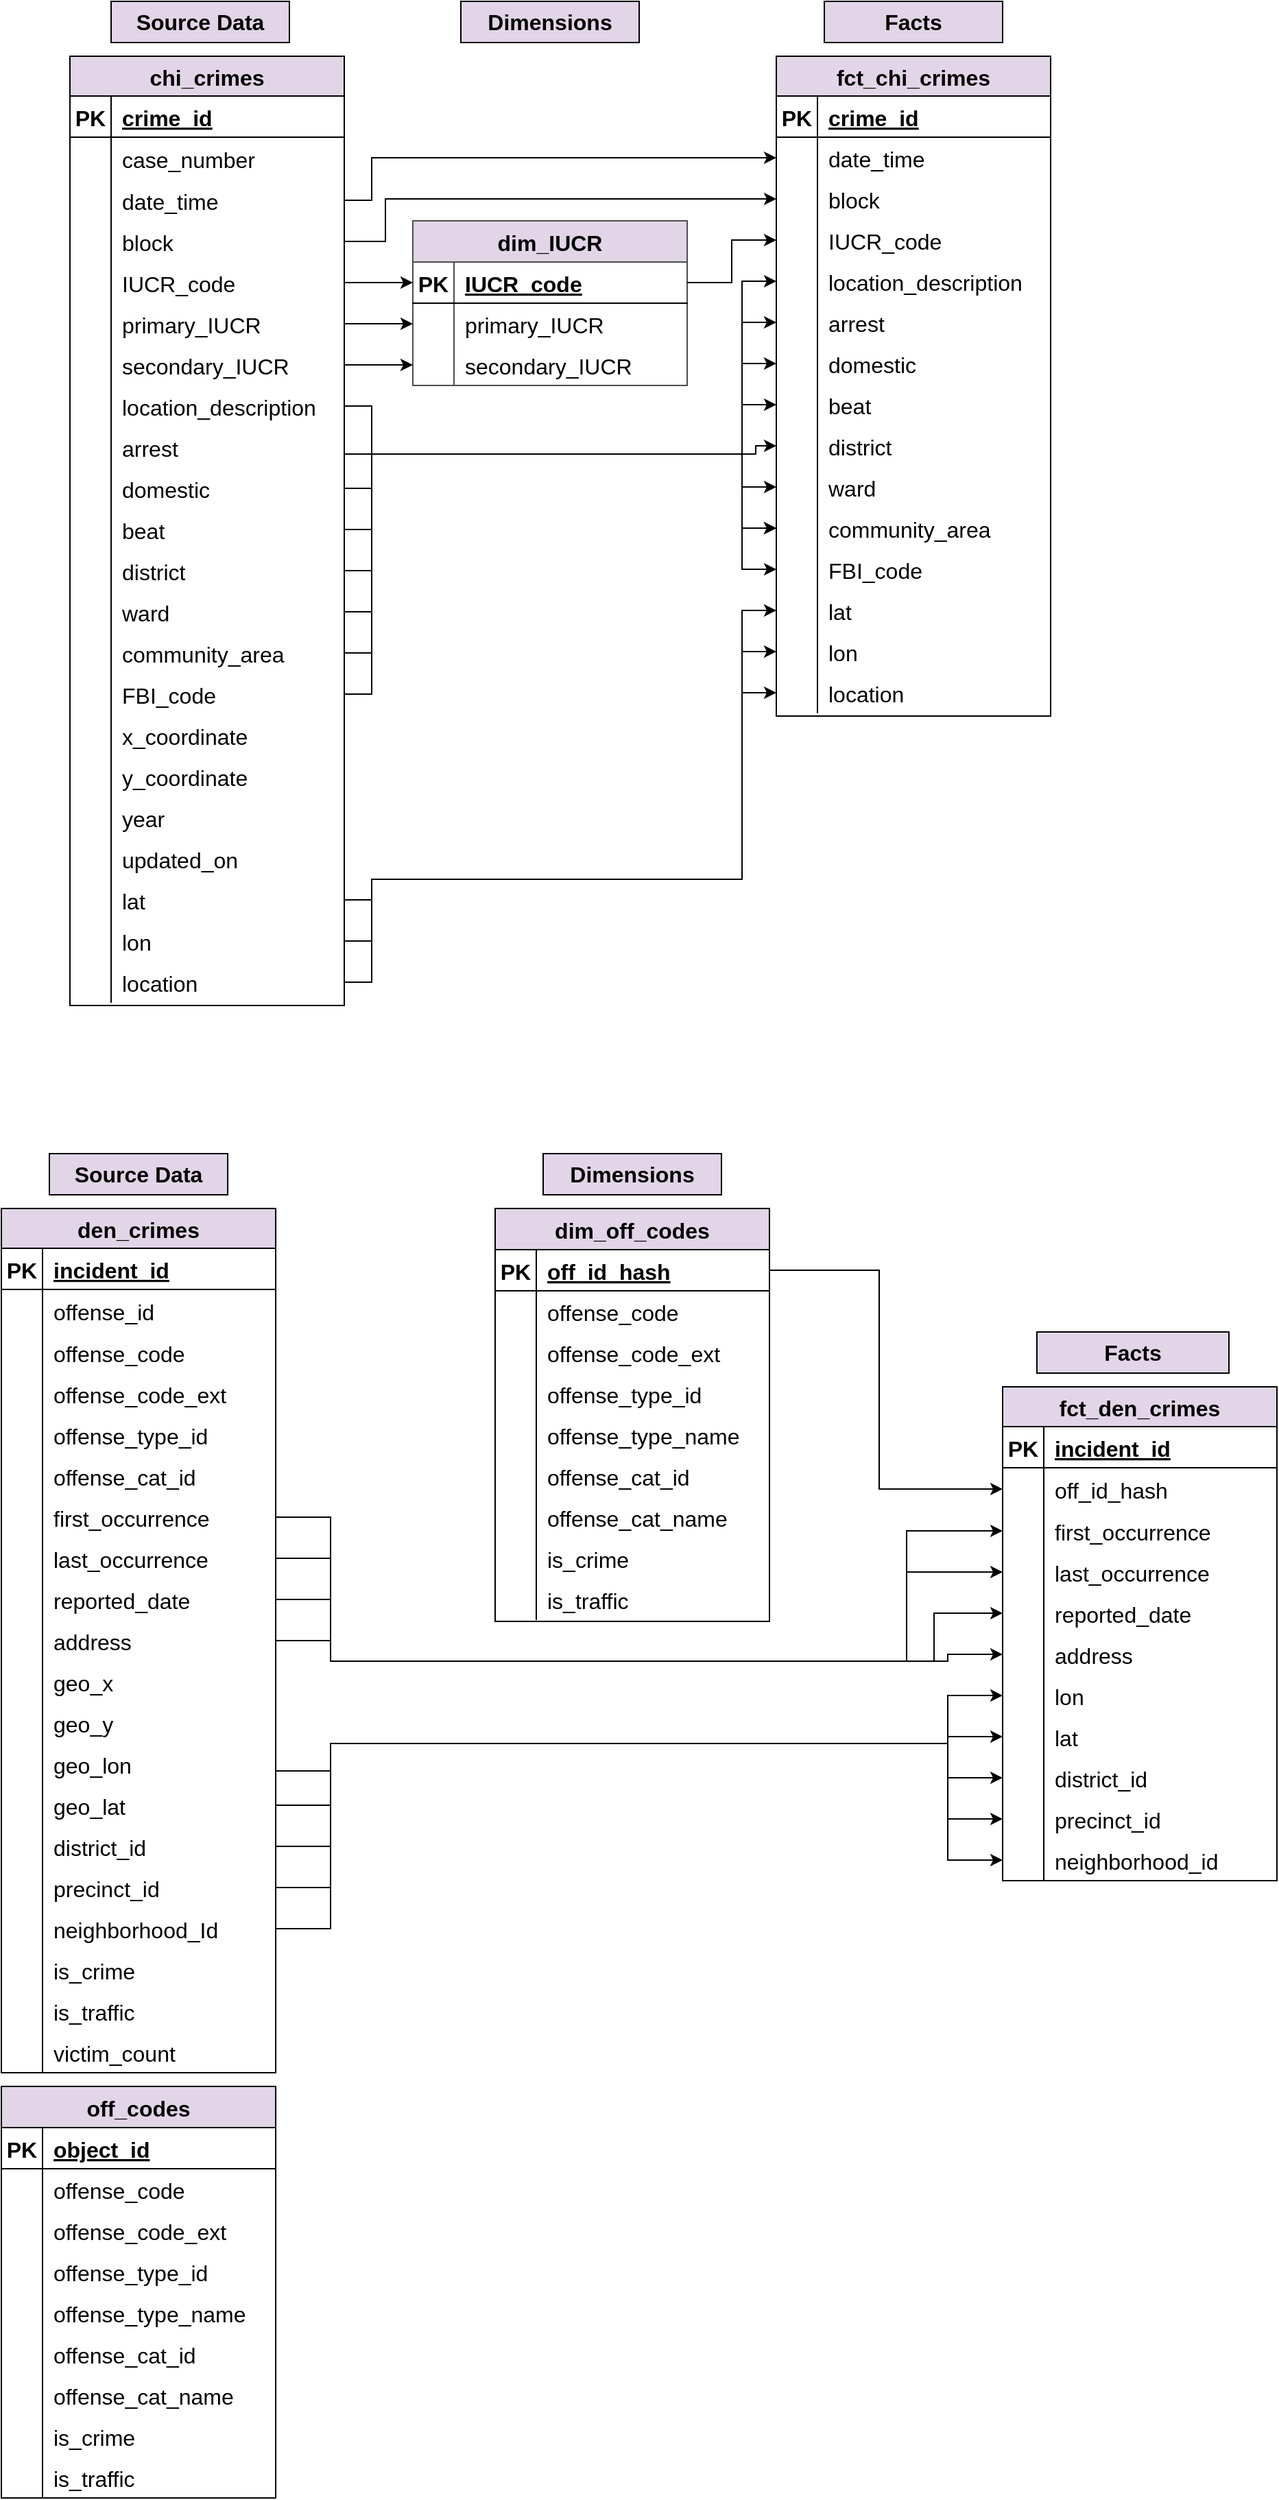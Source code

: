 <mxfile version="20.8.5" type="device"><diagram id="XD8zOzQam5VIs1yqqtTU" name="Page-1"><mxGraphModel dx="805" dy="860" grid="1" gridSize="10" guides="1" tooltips="1" connect="1" arrows="1" fold="1" page="1" pageScale="1" pageWidth="1100" pageHeight="850" math="0" shadow="0"><root><mxCell id="0"/><mxCell id="1" parent="0"/><mxCell id="IA4SleEu74KW2JKnc5ed-1" value="chi_crimes" style="shape=table;startSize=29;container=1;collapsible=1;childLayout=tableLayout;fixedRows=1;rowLines=0;fontStyle=1;align=center;resizeLast=1;fontSize=16;fillColor=#E1D5E7;" parent="1" vertex="1"><mxGeometry x="50" y="50" width="200" height="692" as="geometry"/></mxCell><mxCell id="IA4SleEu74KW2JKnc5ed-2" value="" style="shape=tableRow;horizontal=0;startSize=0;swimlaneHead=0;swimlaneBody=0;fillColor=none;collapsible=0;dropTarget=0;points=[[0,0.5],[1,0.5]];portConstraint=eastwest;top=0;left=0;right=0;bottom=1;fontSize=16;" parent="IA4SleEu74KW2JKnc5ed-1" vertex="1"><mxGeometry y="29" width="200" height="30" as="geometry"/></mxCell><mxCell id="IA4SleEu74KW2JKnc5ed-3" value="PK" style="shape=partialRectangle;connectable=0;fillColor=none;top=0;left=0;bottom=0;right=0;fontStyle=1;overflow=hidden;fontSize=16;" parent="IA4SleEu74KW2JKnc5ed-2" vertex="1"><mxGeometry width="30" height="30" as="geometry"><mxRectangle width="30" height="30" as="alternateBounds"/></mxGeometry></mxCell><mxCell id="IA4SleEu74KW2JKnc5ed-4" value="crime_id" style="shape=partialRectangle;connectable=0;fillColor=none;top=0;left=0;bottom=0;right=0;align=left;spacingLeft=6;fontStyle=5;overflow=hidden;fontSize=16;" parent="IA4SleEu74KW2JKnc5ed-2" vertex="1"><mxGeometry x="30" width="170" height="30" as="geometry"><mxRectangle width="170" height="30" as="alternateBounds"/></mxGeometry></mxCell><mxCell id="IA4SleEu74KW2JKnc5ed-5" value="" style="shape=tableRow;horizontal=0;startSize=0;swimlaneHead=0;swimlaneBody=0;fillColor=none;collapsible=0;dropTarget=0;points=[[0,0.5],[1,0.5]];portConstraint=eastwest;top=0;left=0;right=0;bottom=0;fontSize=16;" parent="IA4SleEu74KW2JKnc5ed-1" vertex="1"><mxGeometry y="59" width="200" height="31" as="geometry"/></mxCell><mxCell id="IA4SleEu74KW2JKnc5ed-6" value="" style="shape=partialRectangle;connectable=0;fillColor=none;top=0;left=0;bottom=0;right=0;editable=1;overflow=hidden;fontSize=16;" parent="IA4SleEu74KW2JKnc5ed-5" vertex="1"><mxGeometry width="30" height="31" as="geometry"><mxRectangle width="30" height="31" as="alternateBounds"/></mxGeometry></mxCell><mxCell id="IA4SleEu74KW2JKnc5ed-7" value="case_number" style="shape=partialRectangle;connectable=0;fillColor=none;top=0;left=0;bottom=0;right=0;align=left;spacingLeft=6;overflow=hidden;fontSize=16;" parent="IA4SleEu74KW2JKnc5ed-5" vertex="1"><mxGeometry x="30" width="170" height="31" as="geometry"><mxRectangle width="170" height="31" as="alternateBounds"/></mxGeometry></mxCell><mxCell id="IA4SleEu74KW2JKnc5ed-8" value="" style="shape=tableRow;horizontal=0;startSize=0;swimlaneHead=0;swimlaneBody=0;fillColor=none;collapsible=0;dropTarget=0;points=[[0,0.5],[1,0.5]];portConstraint=eastwest;top=0;left=0;right=0;bottom=0;fontSize=16;" parent="IA4SleEu74KW2JKnc5ed-1" vertex="1"><mxGeometry y="90" width="200" height="30" as="geometry"/></mxCell><mxCell id="IA4SleEu74KW2JKnc5ed-9" value="" style="shape=partialRectangle;connectable=0;fillColor=none;top=0;left=0;bottom=0;right=0;editable=1;overflow=hidden;fontSize=16;" parent="IA4SleEu74KW2JKnc5ed-8" vertex="1"><mxGeometry width="30" height="30" as="geometry"><mxRectangle width="30" height="30" as="alternateBounds"/></mxGeometry></mxCell><mxCell id="IA4SleEu74KW2JKnc5ed-10" value="date_time" style="shape=partialRectangle;connectable=0;fillColor=none;top=0;left=0;bottom=0;right=0;align=left;spacingLeft=6;overflow=hidden;fontSize=16;" parent="IA4SleEu74KW2JKnc5ed-8" vertex="1"><mxGeometry x="30" width="170" height="30" as="geometry"><mxRectangle width="170" height="30" as="alternateBounds"/></mxGeometry></mxCell><mxCell id="IA4SleEu74KW2JKnc5ed-11" value="" style="shape=tableRow;horizontal=0;startSize=0;swimlaneHead=0;swimlaneBody=0;fillColor=none;collapsible=0;dropTarget=0;points=[[0,0.5],[1,0.5]];portConstraint=eastwest;top=0;left=0;right=0;bottom=0;fontSize=16;" parent="IA4SleEu74KW2JKnc5ed-1" vertex="1"><mxGeometry y="120" width="200" height="30" as="geometry"/></mxCell><mxCell id="IA4SleEu74KW2JKnc5ed-12" value="    " style="shape=partialRectangle;connectable=0;fillColor=none;top=0;left=0;bottom=0;right=0;editable=1;overflow=hidden;fontSize=16;" parent="IA4SleEu74KW2JKnc5ed-11" vertex="1"><mxGeometry width="30" height="30" as="geometry"><mxRectangle width="30" height="30" as="alternateBounds"/></mxGeometry></mxCell><mxCell id="IA4SleEu74KW2JKnc5ed-13" value="block" style="shape=partialRectangle;connectable=0;fillColor=none;top=0;left=0;bottom=0;right=0;align=left;spacingLeft=6;overflow=hidden;fontSize=16;" parent="IA4SleEu74KW2JKnc5ed-11" vertex="1"><mxGeometry x="30" width="170" height="30" as="geometry"><mxRectangle width="170" height="30" as="alternateBounds"/></mxGeometry></mxCell><mxCell id="IA4SleEu74KW2JKnc5ed-229" style="shape=tableRow;horizontal=0;startSize=0;swimlaneHead=0;swimlaneBody=0;fillColor=none;collapsible=0;dropTarget=0;points=[[0,0.5],[1,0.5]];portConstraint=eastwest;top=0;left=0;right=0;bottom=0;fontSize=16;" parent="IA4SleEu74KW2JKnc5ed-1" vertex="1"><mxGeometry y="150" width="200" height="30" as="geometry"/></mxCell><mxCell id="IA4SleEu74KW2JKnc5ed-230" style="shape=partialRectangle;connectable=0;fillColor=none;top=0;left=0;bottom=0;right=0;editable=1;overflow=hidden;fontSize=16;" parent="IA4SleEu74KW2JKnc5ed-229" vertex="1"><mxGeometry width="30" height="30" as="geometry"><mxRectangle width="30" height="30" as="alternateBounds"/></mxGeometry></mxCell><mxCell id="IA4SleEu74KW2JKnc5ed-231" value="IUCR_code" style="shape=partialRectangle;connectable=0;fillColor=none;top=0;left=0;bottom=0;right=0;align=left;spacingLeft=6;overflow=hidden;fontSize=16;" parent="IA4SleEu74KW2JKnc5ed-229" vertex="1"><mxGeometry x="30" width="170" height="30" as="geometry"><mxRectangle width="170" height="30" as="alternateBounds"/></mxGeometry></mxCell><mxCell id="IA4SleEu74KW2JKnc5ed-226" style="shape=tableRow;horizontal=0;startSize=0;swimlaneHead=0;swimlaneBody=0;fillColor=none;collapsible=0;dropTarget=0;points=[[0,0.5],[1,0.5]];portConstraint=eastwest;top=0;left=0;right=0;bottom=0;fontSize=16;" parent="IA4SleEu74KW2JKnc5ed-1" vertex="1"><mxGeometry y="180" width="200" height="30" as="geometry"/></mxCell><mxCell id="IA4SleEu74KW2JKnc5ed-227" style="shape=partialRectangle;connectable=0;fillColor=none;top=0;left=0;bottom=0;right=0;editable=1;overflow=hidden;fontSize=16;" parent="IA4SleEu74KW2JKnc5ed-226" vertex="1"><mxGeometry width="30" height="30" as="geometry"><mxRectangle width="30" height="30" as="alternateBounds"/></mxGeometry></mxCell><mxCell id="IA4SleEu74KW2JKnc5ed-228" value="primary_IUCR" style="shape=partialRectangle;connectable=0;fillColor=none;top=0;left=0;bottom=0;right=0;align=left;spacingLeft=6;overflow=hidden;fontSize=16;" parent="IA4SleEu74KW2JKnc5ed-226" vertex="1"><mxGeometry x="30" width="170" height="30" as="geometry"><mxRectangle width="170" height="30" as="alternateBounds"/></mxGeometry></mxCell><mxCell id="IA4SleEu74KW2JKnc5ed-223" style="shape=tableRow;horizontal=0;startSize=0;swimlaneHead=0;swimlaneBody=0;fillColor=none;collapsible=0;dropTarget=0;points=[[0,0.5],[1,0.5]];portConstraint=eastwest;top=0;left=0;right=0;bottom=0;fontSize=16;" parent="IA4SleEu74KW2JKnc5ed-1" vertex="1"><mxGeometry y="210" width="200" height="30" as="geometry"/></mxCell><mxCell id="IA4SleEu74KW2JKnc5ed-224" style="shape=partialRectangle;connectable=0;fillColor=none;top=0;left=0;bottom=0;right=0;editable=1;overflow=hidden;fontSize=16;" parent="IA4SleEu74KW2JKnc5ed-223" vertex="1"><mxGeometry width="30" height="30" as="geometry"><mxRectangle width="30" height="30" as="alternateBounds"/></mxGeometry></mxCell><mxCell id="IA4SleEu74KW2JKnc5ed-225" value="secondary_IUCR" style="shape=partialRectangle;connectable=0;fillColor=none;top=0;left=0;bottom=0;right=0;align=left;spacingLeft=6;overflow=hidden;fontSize=16;" parent="IA4SleEu74KW2JKnc5ed-223" vertex="1"><mxGeometry x="30" width="170" height="30" as="geometry"><mxRectangle width="170" height="30" as="alternateBounds"/></mxGeometry></mxCell><mxCell id="IA4SleEu74KW2JKnc5ed-220" style="shape=tableRow;horizontal=0;startSize=0;swimlaneHead=0;swimlaneBody=0;fillColor=none;collapsible=0;dropTarget=0;points=[[0,0.5],[1,0.5]];portConstraint=eastwest;top=0;left=0;right=0;bottom=0;fontSize=16;" parent="IA4SleEu74KW2JKnc5ed-1" vertex="1"><mxGeometry y="240" width="200" height="30" as="geometry"/></mxCell><mxCell id="IA4SleEu74KW2JKnc5ed-221" style="shape=partialRectangle;connectable=0;fillColor=none;top=0;left=0;bottom=0;right=0;editable=1;overflow=hidden;fontSize=16;" parent="IA4SleEu74KW2JKnc5ed-220" vertex="1"><mxGeometry width="30" height="30" as="geometry"><mxRectangle width="30" height="30" as="alternateBounds"/></mxGeometry></mxCell><mxCell id="IA4SleEu74KW2JKnc5ed-222" value="location_description" style="shape=partialRectangle;connectable=0;fillColor=none;top=0;left=0;bottom=0;right=0;align=left;spacingLeft=6;overflow=hidden;fontSize=16;" parent="IA4SleEu74KW2JKnc5ed-220" vertex="1"><mxGeometry x="30" width="170" height="30" as="geometry"><mxRectangle width="170" height="30" as="alternateBounds"/></mxGeometry></mxCell><mxCell id="IA4SleEu74KW2JKnc5ed-217" style="shape=tableRow;horizontal=0;startSize=0;swimlaneHead=0;swimlaneBody=0;fillColor=none;collapsible=0;dropTarget=0;points=[[0,0.5],[1,0.5]];portConstraint=eastwest;top=0;left=0;right=0;bottom=0;fontSize=16;" parent="IA4SleEu74KW2JKnc5ed-1" vertex="1"><mxGeometry y="270" width="200" height="30" as="geometry"/></mxCell><mxCell id="IA4SleEu74KW2JKnc5ed-218" style="shape=partialRectangle;connectable=0;fillColor=none;top=0;left=0;bottom=0;right=0;editable=1;overflow=hidden;fontSize=16;" parent="IA4SleEu74KW2JKnc5ed-217" vertex="1"><mxGeometry width="30" height="30" as="geometry"><mxRectangle width="30" height="30" as="alternateBounds"/></mxGeometry></mxCell><mxCell id="IA4SleEu74KW2JKnc5ed-219" value="arrest" style="shape=partialRectangle;connectable=0;fillColor=none;top=0;left=0;bottom=0;right=0;align=left;spacingLeft=6;overflow=hidden;fontSize=16;" parent="IA4SleEu74KW2JKnc5ed-217" vertex="1"><mxGeometry x="30" width="170" height="30" as="geometry"><mxRectangle width="170" height="30" as="alternateBounds"/></mxGeometry></mxCell><mxCell id="IA4SleEu74KW2JKnc5ed-235" style="shape=tableRow;horizontal=0;startSize=0;swimlaneHead=0;swimlaneBody=0;fillColor=none;collapsible=0;dropTarget=0;points=[[0,0.5],[1,0.5]];portConstraint=eastwest;top=0;left=0;right=0;bottom=0;fontSize=16;" parent="IA4SleEu74KW2JKnc5ed-1" vertex="1"><mxGeometry y="300" width="200" height="30" as="geometry"/></mxCell><mxCell id="IA4SleEu74KW2JKnc5ed-236" style="shape=partialRectangle;connectable=0;fillColor=none;top=0;left=0;bottom=0;right=0;editable=1;overflow=hidden;fontSize=16;" parent="IA4SleEu74KW2JKnc5ed-235" vertex="1"><mxGeometry width="30" height="30" as="geometry"><mxRectangle width="30" height="30" as="alternateBounds"/></mxGeometry></mxCell><mxCell id="IA4SleEu74KW2JKnc5ed-237" value="domestic" style="shape=partialRectangle;connectable=0;fillColor=none;top=0;left=0;bottom=0;right=0;align=left;spacingLeft=6;overflow=hidden;fontSize=16;" parent="IA4SleEu74KW2JKnc5ed-235" vertex="1"><mxGeometry x="30" width="170" height="30" as="geometry"><mxRectangle width="170" height="30" as="alternateBounds"/></mxGeometry></mxCell><mxCell id="IA4SleEu74KW2JKnc5ed-238" style="shape=tableRow;horizontal=0;startSize=0;swimlaneHead=0;swimlaneBody=0;fillColor=none;collapsible=0;dropTarget=0;points=[[0,0.5],[1,0.5]];portConstraint=eastwest;top=0;left=0;right=0;bottom=0;fontSize=16;" parent="IA4SleEu74KW2JKnc5ed-1" vertex="1"><mxGeometry y="330" width="200" height="30" as="geometry"/></mxCell><mxCell id="IA4SleEu74KW2JKnc5ed-239" style="shape=partialRectangle;connectable=0;fillColor=none;top=0;left=0;bottom=0;right=0;editable=1;overflow=hidden;fontSize=16;" parent="IA4SleEu74KW2JKnc5ed-238" vertex="1"><mxGeometry width="30" height="30" as="geometry"><mxRectangle width="30" height="30" as="alternateBounds"/></mxGeometry></mxCell><mxCell id="IA4SleEu74KW2JKnc5ed-240" value="beat" style="shape=partialRectangle;connectable=0;fillColor=none;top=0;left=0;bottom=0;right=0;align=left;spacingLeft=6;overflow=hidden;fontSize=16;" parent="IA4SleEu74KW2JKnc5ed-238" vertex="1"><mxGeometry x="30" width="170" height="30" as="geometry"><mxRectangle width="170" height="30" as="alternateBounds"/></mxGeometry></mxCell><mxCell id="IA4SleEu74KW2JKnc5ed-241" style="shape=tableRow;horizontal=0;startSize=0;swimlaneHead=0;swimlaneBody=0;fillColor=none;collapsible=0;dropTarget=0;points=[[0,0.5],[1,0.5]];portConstraint=eastwest;top=0;left=0;right=0;bottom=0;fontSize=16;" parent="IA4SleEu74KW2JKnc5ed-1" vertex="1"><mxGeometry y="360" width="200" height="30" as="geometry"/></mxCell><mxCell id="IA4SleEu74KW2JKnc5ed-242" style="shape=partialRectangle;connectable=0;fillColor=none;top=0;left=0;bottom=0;right=0;editable=1;overflow=hidden;fontSize=16;" parent="IA4SleEu74KW2JKnc5ed-241" vertex="1"><mxGeometry width="30" height="30" as="geometry"><mxRectangle width="30" height="30" as="alternateBounds"/></mxGeometry></mxCell><mxCell id="IA4SleEu74KW2JKnc5ed-243" value="district" style="shape=partialRectangle;connectable=0;fillColor=none;top=0;left=0;bottom=0;right=0;align=left;spacingLeft=6;overflow=hidden;fontSize=16;" parent="IA4SleEu74KW2JKnc5ed-241" vertex="1"><mxGeometry x="30" width="170" height="30" as="geometry"><mxRectangle width="170" height="30" as="alternateBounds"/></mxGeometry></mxCell><mxCell id="IA4SleEu74KW2JKnc5ed-244" style="shape=tableRow;horizontal=0;startSize=0;swimlaneHead=0;swimlaneBody=0;fillColor=none;collapsible=0;dropTarget=0;points=[[0,0.5],[1,0.5]];portConstraint=eastwest;top=0;left=0;right=0;bottom=0;fontSize=16;" parent="IA4SleEu74KW2JKnc5ed-1" vertex="1"><mxGeometry y="390" width="200" height="30" as="geometry"/></mxCell><mxCell id="IA4SleEu74KW2JKnc5ed-245" style="shape=partialRectangle;connectable=0;fillColor=none;top=0;left=0;bottom=0;right=0;editable=1;overflow=hidden;fontSize=16;" parent="IA4SleEu74KW2JKnc5ed-244" vertex="1"><mxGeometry width="30" height="30" as="geometry"><mxRectangle width="30" height="30" as="alternateBounds"/></mxGeometry></mxCell><mxCell id="IA4SleEu74KW2JKnc5ed-246" value="ward" style="shape=partialRectangle;connectable=0;fillColor=none;top=0;left=0;bottom=0;right=0;align=left;spacingLeft=6;overflow=hidden;fontSize=16;" parent="IA4SleEu74KW2JKnc5ed-244" vertex="1"><mxGeometry x="30" width="170" height="30" as="geometry"><mxRectangle width="170" height="30" as="alternateBounds"/></mxGeometry></mxCell><mxCell id="IA4SleEu74KW2JKnc5ed-247" style="shape=tableRow;horizontal=0;startSize=0;swimlaneHead=0;swimlaneBody=0;fillColor=none;collapsible=0;dropTarget=0;points=[[0,0.5],[1,0.5]];portConstraint=eastwest;top=0;left=0;right=0;bottom=0;fontSize=16;" parent="IA4SleEu74KW2JKnc5ed-1" vertex="1"><mxGeometry y="420" width="200" height="30" as="geometry"/></mxCell><mxCell id="IA4SleEu74KW2JKnc5ed-248" style="shape=partialRectangle;connectable=0;fillColor=none;top=0;left=0;bottom=0;right=0;editable=1;overflow=hidden;fontSize=16;" parent="IA4SleEu74KW2JKnc5ed-247" vertex="1"><mxGeometry width="30" height="30" as="geometry"><mxRectangle width="30" height="30" as="alternateBounds"/></mxGeometry></mxCell><mxCell id="IA4SleEu74KW2JKnc5ed-249" value="community_area" style="shape=partialRectangle;connectable=0;fillColor=none;top=0;left=0;bottom=0;right=0;align=left;spacingLeft=6;overflow=hidden;fontSize=16;" parent="IA4SleEu74KW2JKnc5ed-247" vertex="1"><mxGeometry x="30" width="170" height="30" as="geometry"><mxRectangle width="170" height="30" as="alternateBounds"/></mxGeometry></mxCell><mxCell id="IA4SleEu74KW2JKnc5ed-250" style="shape=tableRow;horizontal=0;startSize=0;swimlaneHead=0;swimlaneBody=0;fillColor=none;collapsible=0;dropTarget=0;points=[[0,0.5],[1,0.5]];portConstraint=eastwest;top=0;left=0;right=0;bottom=0;fontSize=16;" parent="IA4SleEu74KW2JKnc5ed-1" vertex="1"><mxGeometry y="450" width="200" height="30" as="geometry"/></mxCell><mxCell id="IA4SleEu74KW2JKnc5ed-251" style="shape=partialRectangle;connectable=0;fillColor=none;top=0;left=0;bottom=0;right=0;editable=1;overflow=hidden;fontSize=16;" parent="IA4SleEu74KW2JKnc5ed-250" vertex="1"><mxGeometry width="30" height="30" as="geometry"><mxRectangle width="30" height="30" as="alternateBounds"/></mxGeometry></mxCell><mxCell id="IA4SleEu74KW2JKnc5ed-252" value="FBI_code" style="shape=partialRectangle;connectable=0;fillColor=none;top=0;left=0;bottom=0;right=0;align=left;spacingLeft=6;overflow=hidden;fontSize=16;" parent="IA4SleEu74KW2JKnc5ed-250" vertex="1"><mxGeometry x="30" width="170" height="30" as="geometry"><mxRectangle width="170" height="30" as="alternateBounds"/></mxGeometry></mxCell><mxCell id="IA4SleEu74KW2JKnc5ed-253" style="shape=tableRow;horizontal=0;startSize=0;swimlaneHead=0;swimlaneBody=0;fillColor=none;collapsible=0;dropTarget=0;points=[[0,0.5],[1,0.5]];portConstraint=eastwest;top=0;left=0;right=0;bottom=0;fontSize=16;" parent="IA4SleEu74KW2JKnc5ed-1" vertex="1"><mxGeometry y="480" width="200" height="30" as="geometry"/></mxCell><mxCell id="IA4SleEu74KW2JKnc5ed-254" style="shape=partialRectangle;connectable=0;fillColor=none;top=0;left=0;bottom=0;right=0;editable=1;overflow=hidden;fontSize=16;" parent="IA4SleEu74KW2JKnc5ed-253" vertex="1"><mxGeometry width="30" height="30" as="geometry"><mxRectangle width="30" height="30" as="alternateBounds"/></mxGeometry></mxCell><mxCell id="IA4SleEu74KW2JKnc5ed-255" value="x_coordinate" style="shape=partialRectangle;connectable=0;fillColor=none;top=0;left=0;bottom=0;right=0;align=left;spacingLeft=6;overflow=hidden;fontSize=16;" parent="IA4SleEu74KW2JKnc5ed-253" vertex="1"><mxGeometry x="30" width="170" height="30" as="geometry"><mxRectangle width="170" height="30" as="alternateBounds"/></mxGeometry></mxCell><mxCell id="IA4SleEu74KW2JKnc5ed-256" style="shape=tableRow;horizontal=0;startSize=0;swimlaneHead=0;swimlaneBody=0;fillColor=none;collapsible=0;dropTarget=0;points=[[0,0.5],[1,0.5]];portConstraint=eastwest;top=0;left=0;right=0;bottom=0;fontSize=16;" parent="IA4SleEu74KW2JKnc5ed-1" vertex="1"><mxGeometry y="510" width="200" height="30" as="geometry"/></mxCell><mxCell id="IA4SleEu74KW2JKnc5ed-257" style="shape=partialRectangle;connectable=0;fillColor=none;top=0;left=0;bottom=0;right=0;editable=1;overflow=hidden;fontSize=16;" parent="IA4SleEu74KW2JKnc5ed-256" vertex="1"><mxGeometry width="30" height="30" as="geometry"><mxRectangle width="30" height="30" as="alternateBounds"/></mxGeometry></mxCell><mxCell id="IA4SleEu74KW2JKnc5ed-258" value="y_coordinate" style="shape=partialRectangle;connectable=0;fillColor=none;top=0;left=0;bottom=0;right=0;align=left;spacingLeft=6;overflow=hidden;fontSize=16;" parent="IA4SleEu74KW2JKnc5ed-256" vertex="1"><mxGeometry x="30" width="170" height="30" as="geometry"><mxRectangle width="170" height="30" as="alternateBounds"/></mxGeometry></mxCell><mxCell id="IA4SleEu74KW2JKnc5ed-259" style="shape=tableRow;horizontal=0;startSize=0;swimlaneHead=0;swimlaneBody=0;fillColor=none;collapsible=0;dropTarget=0;points=[[0,0.5],[1,0.5]];portConstraint=eastwest;top=0;left=0;right=0;bottom=0;fontSize=16;" parent="IA4SleEu74KW2JKnc5ed-1" vertex="1"><mxGeometry y="540" width="200" height="30" as="geometry"/></mxCell><mxCell id="IA4SleEu74KW2JKnc5ed-260" style="shape=partialRectangle;connectable=0;fillColor=none;top=0;left=0;bottom=0;right=0;editable=1;overflow=hidden;fontSize=16;" parent="IA4SleEu74KW2JKnc5ed-259" vertex="1"><mxGeometry width="30" height="30" as="geometry"><mxRectangle width="30" height="30" as="alternateBounds"/></mxGeometry></mxCell><mxCell id="IA4SleEu74KW2JKnc5ed-261" value="year" style="shape=partialRectangle;connectable=0;fillColor=none;top=0;left=0;bottom=0;right=0;align=left;spacingLeft=6;overflow=hidden;fontSize=16;" parent="IA4SleEu74KW2JKnc5ed-259" vertex="1"><mxGeometry x="30" width="170" height="30" as="geometry"><mxRectangle width="170" height="30" as="alternateBounds"/></mxGeometry></mxCell><mxCell id="IA4SleEu74KW2JKnc5ed-262" style="shape=tableRow;horizontal=0;startSize=0;swimlaneHead=0;swimlaneBody=0;fillColor=none;collapsible=0;dropTarget=0;points=[[0,0.5],[1,0.5]];portConstraint=eastwest;top=0;left=0;right=0;bottom=0;fontSize=16;" parent="IA4SleEu74KW2JKnc5ed-1" vertex="1"><mxGeometry y="570" width="200" height="30" as="geometry"/></mxCell><mxCell id="IA4SleEu74KW2JKnc5ed-263" style="shape=partialRectangle;connectable=0;fillColor=none;top=0;left=0;bottom=0;right=0;editable=1;overflow=hidden;fontSize=16;" parent="IA4SleEu74KW2JKnc5ed-262" vertex="1"><mxGeometry width="30" height="30" as="geometry"><mxRectangle width="30" height="30" as="alternateBounds"/></mxGeometry></mxCell><mxCell id="IA4SleEu74KW2JKnc5ed-264" value="updated_on" style="shape=partialRectangle;connectable=0;fillColor=none;top=0;left=0;bottom=0;right=0;align=left;spacingLeft=6;overflow=hidden;fontSize=16;" parent="IA4SleEu74KW2JKnc5ed-262" vertex="1"><mxGeometry x="30" width="170" height="30" as="geometry"><mxRectangle width="170" height="30" as="alternateBounds"/></mxGeometry></mxCell><mxCell id="IA4SleEu74KW2JKnc5ed-265" style="shape=tableRow;horizontal=0;startSize=0;swimlaneHead=0;swimlaneBody=0;fillColor=none;collapsible=0;dropTarget=0;points=[[0,0.5],[1,0.5]];portConstraint=eastwest;top=0;left=0;right=0;bottom=0;fontSize=16;" parent="IA4SleEu74KW2JKnc5ed-1" vertex="1"><mxGeometry y="600" width="200" height="30" as="geometry"/></mxCell><mxCell id="IA4SleEu74KW2JKnc5ed-266" style="shape=partialRectangle;connectable=0;fillColor=none;top=0;left=0;bottom=0;right=0;editable=1;overflow=hidden;fontSize=16;" parent="IA4SleEu74KW2JKnc5ed-265" vertex="1"><mxGeometry width="30" height="30" as="geometry"><mxRectangle width="30" height="30" as="alternateBounds"/></mxGeometry></mxCell><mxCell id="IA4SleEu74KW2JKnc5ed-267" value="lat" style="shape=partialRectangle;connectable=0;fillColor=none;top=0;left=0;bottom=0;right=0;align=left;spacingLeft=6;overflow=hidden;fontSize=16;" parent="IA4SleEu74KW2JKnc5ed-265" vertex="1"><mxGeometry x="30" width="170" height="30" as="geometry"><mxRectangle width="170" height="30" as="alternateBounds"/></mxGeometry></mxCell><mxCell id="IA4SleEu74KW2JKnc5ed-268" style="shape=tableRow;horizontal=0;startSize=0;swimlaneHead=0;swimlaneBody=0;fillColor=none;collapsible=0;dropTarget=0;points=[[0,0.5],[1,0.5]];portConstraint=eastwest;top=0;left=0;right=0;bottom=0;fontSize=16;" parent="IA4SleEu74KW2JKnc5ed-1" vertex="1"><mxGeometry y="630" width="200" height="30" as="geometry"/></mxCell><mxCell id="IA4SleEu74KW2JKnc5ed-269" style="shape=partialRectangle;connectable=0;fillColor=none;top=0;left=0;bottom=0;right=0;editable=1;overflow=hidden;fontSize=16;" parent="IA4SleEu74KW2JKnc5ed-268" vertex="1"><mxGeometry width="30" height="30" as="geometry"><mxRectangle width="30" height="30" as="alternateBounds"/></mxGeometry></mxCell><mxCell id="IA4SleEu74KW2JKnc5ed-270" value="lon" style="shape=partialRectangle;connectable=0;fillColor=none;top=0;left=0;bottom=0;right=0;align=left;spacingLeft=6;overflow=hidden;fontSize=16;" parent="IA4SleEu74KW2JKnc5ed-268" vertex="1"><mxGeometry x="30" width="170" height="30" as="geometry"><mxRectangle width="170" height="30" as="alternateBounds"/></mxGeometry></mxCell><mxCell id="IA4SleEu74KW2JKnc5ed-271" style="shape=tableRow;horizontal=0;startSize=0;swimlaneHead=0;swimlaneBody=0;fillColor=none;collapsible=0;dropTarget=0;points=[[0,0.5],[1,0.5]];portConstraint=eastwest;top=0;left=0;right=0;bottom=0;fontSize=16;" parent="IA4SleEu74KW2JKnc5ed-1" vertex="1"><mxGeometry y="660" width="200" height="30" as="geometry"/></mxCell><mxCell id="IA4SleEu74KW2JKnc5ed-272" style="shape=partialRectangle;connectable=0;fillColor=none;top=0;left=0;bottom=0;right=0;editable=1;overflow=hidden;fontSize=16;" parent="IA4SleEu74KW2JKnc5ed-271" vertex="1"><mxGeometry width="30" height="30" as="geometry"><mxRectangle width="30" height="30" as="alternateBounds"/></mxGeometry></mxCell><mxCell id="IA4SleEu74KW2JKnc5ed-273" value="location" style="shape=partialRectangle;connectable=0;fillColor=none;top=0;left=0;bottom=0;right=0;align=left;spacingLeft=6;overflow=hidden;fontSize=16;" parent="IA4SleEu74KW2JKnc5ed-271" vertex="1"><mxGeometry x="30" width="170" height="30" as="geometry"><mxRectangle width="170" height="30" as="alternateBounds"/></mxGeometry></mxCell><mxCell id="IA4SleEu74KW2JKnc5ed-14" value="Source Data" style="rounded=0;whiteSpace=wrap;html=1;fontSize=16;fillColor=#E1D5E7;fontStyle=1" parent="1" vertex="1"><mxGeometry x="80" y="10" width="130" height="30" as="geometry"/></mxCell><mxCell id="IA4SleEu74KW2JKnc5ed-55" value="Dimensions" style="rounded=0;whiteSpace=wrap;html=1;fontSize=16;fontStyle=1;fillColor=#E1D5E7;" parent="1" vertex="1"><mxGeometry x="335" y="10" width="130" height="30" as="geometry"/></mxCell><mxCell id="IA4SleEu74KW2JKnc5ed-56" value="Facts" style="rounded=0;whiteSpace=wrap;html=1;fontSize=16;fontStyle=1;fillColor=#E1D5E7;" parent="1" vertex="1"><mxGeometry x="600" y="10" width="130" height="30" as="geometry"/></mxCell><mxCell id="IA4SleEu74KW2JKnc5ed-274" value="den_crimes" style="shape=table;startSize=29;container=1;collapsible=1;childLayout=tableLayout;fixedRows=1;rowLines=0;fontStyle=1;align=center;resizeLast=1;fontSize=16;fillColor=#E1D5E7;" parent="1" vertex="1"><mxGeometry y="890" width="200" height="630" as="geometry"/></mxCell><mxCell id="IA4SleEu74KW2JKnc5ed-275" value="" style="shape=tableRow;horizontal=0;startSize=0;swimlaneHead=0;swimlaneBody=0;fillColor=none;collapsible=0;dropTarget=0;points=[[0,0.5],[1,0.5]];portConstraint=eastwest;top=0;left=0;right=0;bottom=1;fontSize=16;" parent="IA4SleEu74KW2JKnc5ed-274" vertex="1"><mxGeometry y="29" width="200" height="30" as="geometry"/></mxCell><mxCell id="IA4SleEu74KW2JKnc5ed-276" value="PK" style="shape=partialRectangle;connectable=0;fillColor=none;top=0;left=0;bottom=0;right=0;fontStyle=1;overflow=hidden;fontSize=16;" parent="IA4SleEu74KW2JKnc5ed-275" vertex="1"><mxGeometry width="30" height="30" as="geometry"><mxRectangle width="30" height="30" as="alternateBounds"/></mxGeometry></mxCell><mxCell id="IA4SleEu74KW2JKnc5ed-277" value="incident_id" style="shape=partialRectangle;connectable=0;fillColor=none;top=0;left=0;bottom=0;right=0;align=left;spacingLeft=6;fontStyle=5;overflow=hidden;fontSize=16;" parent="IA4SleEu74KW2JKnc5ed-275" vertex="1"><mxGeometry x="30" width="170" height="30" as="geometry"><mxRectangle width="170" height="30" as="alternateBounds"/></mxGeometry></mxCell><mxCell id="IA4SleEu74KW2JKnc5ed-278" value="" style="shape=tableRow;horizontal=0;startSize=0;swimlaneHead=0;swimlaneBody=0;fillColor=none;collapsible=0;dropTarget=0;points=[[0,0.5],[1,0.5]];portConstraint=eastwest;top=0;left=0;right=0;bottom=0;fontSize=16;" parent="IA4SleEu74KW2JKnc5ed-274" vertex="1"><mxGeometry y="59" width="200" height="31" as="geometry"/></mxCell><mxCell id="IA4SleEu74KW2JKnc5ed-279" value="" style="shape=partialRectangle;connectable=0;fillColor=none;top=0;left=0;bottom=0;right=0;editable=1;overflow=hidden;fontSize=16;" parent="IA4SleEu74KW2JKnc5ed-278" vertex="1"><mxGeometry width="30" height="31" as="geometry"><mxRectangle width="30" height="31" as="alternateBounds"/></mxGeometry></mxCell><mxCell id="IA4SleEu74KW2JKnc5ed-280" value="offense_id" style="shape=partialRectangle;connectable=0;fillColor=none;top=0;left=0;bottom=0;right=0;align=left;spacingLeft=6;overflow=hidden;fontSize=16;" parent="IA4SleEu74KW2JKnc5ed-278" vertex="1"><mxGeometry x="30" width="170" height="31" as="geometry"><mxRectangle width="170" height="31" as="alternateBounds"/></mxGeometry></mxCell><mxCell id="IA4SleEu74KW2JKnc5ed-281" value="" style="shape=tableRow;horizontal=0;startSize=0;swimlaneHead=0;swimlaneBody=0;fillColor=none;collapsible=0;dropTarget=0;points=[[0,0.5],[1,0.5]];portConstraint=eastwest;top=0;left=0;right=0;bottom=0;fontSize=16;" parent="IA4SleEu74KW2JKnc5ed-274" vertex="1"><mxGeometry y="90" width="200" height="30" as="geometry"/></mxCell><mxCell id="IA4SleEu74KW2JKnc5ed-282" value="" style="shape=partialRectangle;connectable=0;fillColor=none;top=0;left=0;bottom=0;right=0;editable=1;overflow=hidden;fontSize=16;" parent="IA4SleEu74KW2JKnc5ed-281" vertex="1"><mxGeometry width="30" height="30" as="geometry"><mxRectangle width="30" height="30" as="alternateBounds"/></mxGeometry></mxCell><mxCell id="IA4SleEu74KW2JKnc5ed-283" value="offense_code" style="shape=partialRectangle;connectable=0;fillColor=none;top=0;left=0;bottom=0;right=0;align=left;spacingLeft=6;overflow=hidden;fontSize=16;" parent="IA4SleEu74KW2JKnc5ed-281" vertex="1"><mxGeometry x="30" width="170" height="30" as="geometry"><mxRectangle width="170" height="30" as="alternateBounds"/></mxGeometry></mxCell><mxCell id="IA4SleEu74KW2JKnc5ed-284" value="" style="shape=tableRow;horizontal=0;startSize=0;swimlaneHead=0;swimlaneBody=0;fillColor=none;collapsible=0;dropTarget=0;points=[[0,0.5],[1,0.5]];portConstraint=eastwest;top=0;left=0;right=0;bottom=0;fontSize=16;" parent="IA4SleEu74KW2JKnc5ed-274" vertex="1"><mxGeometry y="120" width="200" height="30" as="geometry"/></mxCell><mxCell id="IA4SleEu74KW2JKnc5ed-285" value="    " style="shape=partialRectangle;connectable=0;fillColor=none;top=0;left=0;bottom=0;right=0;editable=1;overflow=hidden;fontSize=16;" parent="IA4SleEu74KW2JKnc5ed-284" vertex="1"><mxGeometry width="30" height="30" as="geometry"><mxRectangle width="30" height="30" as="alternateBounds"/></mxGeometry></mxCell><mxCell id="IA4SleEu74KW2JKnc5ed-286" value="offense_code_ext" style="shape=partialRectangle;connectable=0;fillColor=none;top=0;left=0;bottom=0;right=0;align=left;spacingLeft=6;overflow=hidden;fontSize=16;" parent="IA4SleEu74KW2JKnc5ed-284" vertex="1"><mxGeometry x="30" width="170" height="30" as="geometry"><mxRectangle width="170" height="30" as="alternateBounds"/></mxGeometry></mxCell><mxCell id="IA4SleEu74KW2JKnc5ed-287" style="shape=tableRow;horizontal=0;startSize=0;swimlaneHead=0;swimlaneBody=0;fillColor=none;collapsible=0;dropTarget=0;points=[[0,0.5],[1,0.5]];portConstraint=eastwest;top=0;left=0;right=0;bottom=0;fontSize=16;" parent="IA4SleEu74KW2JKnc5ed-274" vertex="1"><mxGeometry y="150" width="200" height="30" as="geometry"/></mxCell><mxCell id="IA4SleEu74KW2JKnc5ed-288" style="shape=partialRectangle;connectable=0;fillColor=none;top=0;left=0;bottom=0;right=0;editable=1;overflow=hidden;fontSize=16;" parent="IA4SleEu74KW2JKnc5ed-287" vertex="1"><mxGeometry width="30" height="30" as="geometry"><mxRectangle width="30" height="30" as="alternateBounds"/></mxGeometry></mxCell><mxCell id="IA4SleEu74KW2JKnc5ed-289" value="offense_type_id" style="shape=partialRectangle;connectable=0;fillColor=none;top=0;left=0;bottom=0;right=0;align=left;spacingLeft=6;overflow=hidden;fontSize=16;" parent="IA4SleEu74KW2JKnc5ed-287" vertex="1"><mxGeometry x="30" width="170" height="30" as="geometry"><mxRectangle width="170" height="30" as="alternateBounds"/></mxGeometry></mxCell><mxCell id="IA4SleEu74KW2JKnc5ed-290" style="shape=tableRow;horizontal=0;startSize=0;swimlaneHead=0;swimlaneBody=0;fillColor=none;collapsible=0;dropTarget=0;points=[[0,0.5],[1,0.5]];portConstraint=eastwest;top=0;left=0;right=0;bottom=0;fontSize=16;" parent="IA4SleEu74KW2JKnc5ed-274" vertex="1"><mxGeometry y="180" width="200" height="30" as="geometry"/></mxCell><mxCell id="IA4SleEu74KW2JKnc5ed-291" style="shape=partialRectangle;connectable=0;fillColor=none;top=0;left=0;bottom=0;right=0;editable=1;overflow=hidden;fontSize=16;" parent="IA4SleEu74KW2JKnc5ed-290" vertex="1"><mxGeometry width="30" height="30" as="geometry"><mxRectangle width="30" height="30" as="alternateBounds"/></mxGeometry></mxCell><mxCell id="IA4SleEu74KW2JKnc5ed-292" value="offense_cat_id" style="shape=partialRectangle;connectable=0;fillColor=none;top=0;left=0;bottom=0;right=0;align=left;spacingLeft=6;overflow=hidden;fontSize=16;" parent="IA4SleEu74KW2JKnc5ed-290" vertex="1"><mxGeometry x="30" width="170" height="30" as="geometry"><mxRectangle width="170" height="30" as="alternateBounds"/></mxGeometry></mxCell><mxCell id="IA4SleEu74KW2JKnc5ed-293" style="shape=tableRow;horizontal=0;startSize=0;swimlaneHead=0;swimlaneBody=0;fillColor=none;collapsible=0;dropTarget=0;points=[[0,0.5],[1,0.5]];portConstraint=eastwest;top=0;left=0;right=0;bottom=0;fontSize=16;" parent="IA4SleEu74KW2JKnc5ed-274" vertex="1"><mxGeometry y="210" width="200" height="30" as="geometry"/></mxCell><mxCell id="IA4SleEu74KW2JKnc5ed-294" style="shape=partialRectangle;connectable=0;fillColor=none;top=0;left=0;bottom=0;right=0;editable=1;overflow=hidden;fontSize=16;" parent="IA4SleEu74KW2JKnc5ed-293" vertex="1"><mxGeometry width="30" height="30" as="geometry"><mxRectangle width="30" height="30" as="alternateBounds"/></mxGeometry></mxCell><mxCell id="IA4SleEu74KW2JKnc5ed-295" value="first_occurrence" style="shape=partialRectangle;connectable=0;fillColor=none;top=0;left=0;bottom=0;right=0;align=left;spacingLeft=6;overflow=hidden;fontSize=16;" parent="IA4SleEu74KW2JKnc5ed-293" vertex="1"><mxGeometry x="30" width="170" height="30" as="geometry"><mxRectangle width="170" height="30" as="alternateBounds"/></mxGeometry></mxCell><mxCell id="IA4SleEu74KW2JKnc5ed-296" style="shape=tableRow;horizontal=0;startSize=0;swimlaneHead=0;swimlaneBody=0;fillColor=none;collapsible=0;dropTarget=0;points=[[0,0.5],[1,0.5]];portConstraint=eastwest;top=0;left=0;right=0;bottom=0;fontSize=16;" parent="IA4SleEu74KW2JKnc5ed-274" vertex="1"><mxGeometry y="240" width="200" height="30" as="geometry"/></mxCell><mxCell id="IA4SleEu74KW2JKnc5ed-297" style="shape=partialRectangle;connectable=0;fillColor=none;top=0;left=0;bottom=0;right=0;editable=1;overflow=hidden;fontSize=16;" parent="IA4SleEu74KW2JKnc5ed-296" vertex="1"><mxGeometry width="30" height="30" as="geometry"><mxRectangle width="30" height="30" as="alternateBounds"/></mxGeometry></mxCell><mxCell id="IA4SleEu74KW2JKnc5ed-298" value="last_occurrence" style="shape=partialRectangle;connectable=0;fillColor=none;top=0;left=0;bottom=0;right=0;align=left;spacingLeft=6;overflow=hidden;fontSize=16;" parent="IA4SleEu74KW2JKnc5ed-296" vertex="1"><mxGeometry x="30" width="170" height="30" as="geometry"><mxRectangle width="170" height="30" as="alternateBounds"/></mxGeometry></mxCell><mxCell id="IA4SleEu74KW2JKnc5ed-299" style="shape=tableRow;horizontal=0;startSize=0;swimlaneHead=0;swimlaneBody=0;fillColor=none;collapsible=0;dropTarget=0;points=[[0,0.5],[1,0.5]];portConstraint=eastwest;top=0;left=0;right=0;bottom=0;fontSize=16;" parent="IA4SleEu74KW2JKnc5ed-274" vertex="1"><mxGeometry y="270" width="200" height="30" as="geometry"/></mxCell><mxCell id="IA4SleEu74KW2JKnc5ed-300" style="shape=partialRectangle;connectable=0;fillColor=none;top=0;left=0;bottom=0;right=0;editable=1;overflow=hidden;fontSize=16;" parent="IA4SleEu74KW2JKnc5ed-299" vertex="1"><mxGeometry width="30" height="30" as="geometry"><mxRectangle width="30" height="30" as="alternateBounds"/></mxGeometry></mxCell><mxCell id="IA4SleEu74KW2JKnc5ed-301" value="reported_date" style="shape=partialRectangle;connectable=0;fillColor=none;top=0;left=0;bottom=0;right=0;align=left;spacingLeft=6;overflow=hidden;fontSize=16;" parent="IA4SleEu74KW2JKnc5ed-299" vertex="1"><mxGeometry x="30" width="170" height="30" as="geometry"><mxRectangle width="170" height="30" as="alternateBounds"/></mxGeometry></mxCell><mxCell id="IA4SleEu74KW2JKnc5ed-302" style="shape=tableRow;horizontal=0;startSize=0;swimlaneHead=0;swimlaneBody=0;fillColor=none;collapsible=0;dropTarget=0;points=[[0,0.5],[1,0.5]];portConstraint=eastwest;top=0;left=0;right=0;bottom=0;fontSize=16;" parent="IA4SleEu74KW2JKnc5ed-274" vertex="1"><mxGeometry y="300" width="200" height="30" as="geometry"/></mxCell><mxCell id="IA4SleEu74KW2JKnc5ed-303" style="shape=partialRectangle;connectable=0;fillColor=none;top=0;left=0;bottom=0;right=0;editable=1;overflow=hidden;fontSize=16;" parent="IA4SleEu74KW2JKnc5ed-302" vertex="1"><mxGeometry width="30" height="30" as="geometry"><mxRectangle width="30" height="30" as="alternateBounds"/></mxGeometry></mxCell><mxCell id="IA4SleEu74KW2JKnc5ed-304" value="address" style="shape=partialRectangle;connectable=0;fillColor=none;top=0;left=0;bottom=0;right=0;align=left;spacingLeft=6;overflow=hidden;fontSize=16;" parent="IA4SleEu74KW2JKnc5ed-302" vertex="1"><mxGeometry x="30" width="170" height="30" as="geometry"><mxRectangle width="170" height="30" as="alternateBounds"/></mxGeometry></mxCell><mxCell id="IA4SleEu74KW2JKnc5ed-305" style="shape=tableRow;horizontal=0;startSize=0;swimlaneHead=0;swimlaneBody=0;fillColor=none;collapsible=0;dropTarget=0;points=[[0,0.5],[1,0.5]];portConstraint=eastwest;top=0;left=0;right=0;bottom=0;fontSize=16;" parent="IA4SleEu74KW2JKnc5ed-274" vertex="1"><mxGeometry y="330" width="200" height="30" as="geometry"/></mxCell><mxCell id="IA4SleEu74KW2JKnc5ed-306" style="shape=partialRectangle;connectable=0;fillColor=none;top=0;left=0;bottom=0;right=0;editable=1;overflow=hidden;fontSize=16;" parent="IA4SleEu74KW2JKnc5ed-305" vertex="1"><mxGeometry width="30" height="30" as="geometry"><mxRectangle width="30" height="30" as="alternateBounds"/></mxGeometry></mxCell><mxCell id="IA4SleEu74KW2JKnc5ed-307" value="geo_x" style="shape=partialRectangle;connectable=0;fillColor=none;top=0;left=0;bottom=0;right=0;align=left;spacingLeft=6;overflow=hidden;fontSize=16;" parent="IA4SleEu74KW2JKnc5ed-305" vertex="1"><mxGeometry x="30" width="170" height="30" as="geometry"><mxRectangle width="170" height="30" as="alternateBounds"/></mxGeometry></mxCell><mxCell id="IA4SleEu74KW2JKnc5ed-308" style="shape=tableRow;horizontal=0;startSize=0;swimlaneHead=0;swimlaneBody=0;fillColor=none;collapsible=0;dropTarget=0;points=[[0,0.5],[1,0.5]];portConstraint=eastwest;top=0;left=0;right=0;bottom=0;fontSize=16;" parent="IA4SleEu74KW2JKnc5ed-274" vertex="1"><mxGeometry y="360" width="200" height="30" as="geometry"/></mxCell><mxCell id="IA4SleEu74KW2JKnc5ed-309" style="shape=partialRectangle;connectable=0;fillColor=none;top=0;left=0;bottom=0;right=0;editable=1;overflow=hidden;fontSize=16;" parent="IA4SleEu74KW2JKnc5ed-308" vertex="1"><mxGeometry width="30" height="30" as="geometry"><mxRectangle width="30" height="30" as="alternateBounds"/></mxGeometry></mxCell><mxCell id="IA4SleEu74KW2JKnc5ed-310" value="geo_y" style="shape=partialRectangle;connectable=0;fillColor=none;top=0;left=0;bottom=0;right=0;align=left;spacingLeft=6;overflow=hidden;fontSize=16;" parent="IA4SleEu74KW2JKnc5ed-308" vertex="1"><mxGeometry x="30" width="170" height="30" as="geometry"><mxRectangle width="170" height="30" as="alternateBounds"/></mxGeometry></mxCell><mxCell id="IA4SleEu74KW2JKnc5ed-311" style="shape=tableRow;horizontal=0;startSize=0;swimlaneHead=0;swimlaneBody=0;fillColor=none;collapsible=0;dropTarget=0;points=[[0,0.5],[1,0.5]];portConstraint=eastwest;top=0;left=0;right=0;bottom=0;fontSize=16;" parent="IA4SleEu74KW2JKnc5ed-274" vertex="1"><mxGeometry y="390" width="200" height="30" as="geometry"/></mxCell><mxCell id="IA4SleEu74KW2JKnc5ed-312" style="shape=partialRectangle;connectable=0;fillColor=none;top=0;left=0;bottom=0;right=0;editable=1;overflow=hidden;fontSize=16;" parent="IA4SleEu74KW2JKnc5ed-311" vertex="1"><mxGeometry width="30" height="30" as="geometry"><mxRectangle width="30" height="30" as="alternateBounds"/></mxGeometry></mxCell><mxCell id="IA4SleEu74KW2JKnc5ed-313" value="geo_lon" style="shape=partialRectangle;connectable=0;fillColor=none;top=0;left=0;bottom=0;right=0;align=left;spacingLeft=6;overflow=hidden;fontSize=16;" parent="IA4SleEu74KW2JKnc5ed-311" vertex="1"><mxGeometry x="30" width="170" height="30" as="geometry"><mxRectangle width="170" height="30" as="alternateBounds"/></mxGeometry></mxCell><mxCell id="IA4SleEu74KW2JKnc5ed-314" style="shape=tableRow;horizontal=0;startSize=0;swimlaneHead=0;swimlaneBody=0;fillColor=none;collapsible=0;dropTarget=0;points=[[0,0.5],[1,0.5]];portConstraint=eastwest;top=0;left=0;right=0;bottom=0;fontSize=16;" parent="IA4SleEu74KW2JKnc5ed-274" vertex="1"><mxGeometry y="420" width="200" height="30" as="geometry"/></mxCell><mxCell id="IA4SleEu74KW2JKnc5ed-315" style="shape=partialRectangle;connectable=0;fillColor=none;top=0;left=0;bottom=0;right=0;editable=1;overflow=hidden;fontSize=16;" parent="IA4SleEu74KW2JKnc5ed-314" vertex="1"><mxGeometry width="30" height="30" as="geometry"><mxRectangle width="30" height="30" as="alternateBounds"/></mxGeometry></mxCell><mxCell id="IA4SleEu74KW2JKnc5ed-316" value="geo_lat" style="shape=partialRectangle;connectable=0;fillColor=none;top=0;left=0;bottom=0;right=0;align=left;spacingLeft=6;overflow=hidden;fontSize=16;" parent="IA4SleEu74KW2JKnc5ed-314" vertex="1"><mxGeometry x="30" width="170" height="30" as="geometry"><mxRectangle width="170" height="30" as="alternateBounds"/></mxGeometry></mxCell><mxCell id="IA4SleEu74KW2JKnc5ed-317" style="shape=tableRow;horizontal=0;startSize=0;swimlaneHead=0;swimlaneBody=0;fillColor=none;collapsible=0;dropTarget=0;points=[[0,0.5],[1,0.5]];portConstraint=eastwest;top=0;left=0;right=0;bottom=0;fontSize=16;" parent="IA4SleEu74KW2JKnc5ed-274" vertex="1"><mxGeometry y="450" width="200" height="30" as="geometry"/></mxCell><mxCell id="IA4SleEu74KW2JKnc5ed-318" style="shape=partialRectangle;connectable=0;fillColor=none;top=0;left=0;bottom=0;right=0;editable=1;overflow=hidden;fontSize=16;" parent="IA4SleEu74KW2JKnc5ed-317" vertex="1"><mxGeometry width="30" height="30" as="geometry"><mxRectangle width="30" height="30" as="alternateBounds"/></mxGeometry></mxCell><mxCell id="IA4SleEu74KW2JKnc5ed-319" value="district_id" style="shape=partialRectangle;connectable=0;fillColor=none;top=0;left=0;bottom=0;right=0;align=left;spacingLeft=6;overflow=hidden;fontSize=16;" parent="IA4SleEu74KW2JKnc5ed-317" vertex="1"><mxGeometry x="30" width="170" height="30" as="geometry"><mxRectangle width="170" height="30" as="alternateBounds"/></mxGeometry></mxCell><mxCell id="IA4SleEu74KW2JKnc5ed-320" style="shape=tableRow;horizontal=0;startSize=0;swimlaneHead=0;swimlaneBody=0;fillColor=none;collapsible=0;dropTarget=0;points=[[0,0.5],[1,0.5]];portConstraint=eastwest;top=0;left=0;right=0;bottom=0;fontSize=16;" parent="IA4SleEu74KW2JKnc5ed-274" vertex="1"><mxGeometry y="480" width="200" height="30" as="geometry"/></mxCell><mxCell id="IA4SleEu74KW2JKnc5ed-321" style="shape=partialRectangle;connectable=0;fillColor=none;top=0;left=0;bottom=0;right=0;editable=1;overflow=hidden;fontSize=16;" parent="IA4SleEu74KW2JKnc5ed-320" vertex="1"><mxGeometry width="30" height="30" as="geometry"><mxRectangle width="30" height="30" as="alternateBounds"/></mxGeometry></mxCell><mxCell id="IA4SleEu74KW2JKnc5ed-322" value="precinct_id" style="shape=partialRectangle;connectable=0;fillColor=none;top=0;left=0;bottom=0;right=0;align=left;spacingLeft=6;overflow=hidden;fontSize=16;" parent="IA4SleEu74KW2JKnc5ed-320" vertex="1"><mxGeometry x="30" width="170" height="30" as="geometry"><mxRectangle width="170" height="30" as="alternateBounds"/></mxGeometry></mxCell><mxCell id="IA4SleEu74KW2JKnc5ed-323" style="shape=tableRow;horizontal=0;startSize=0;swimlaneHead=0;swimlaneBody=0;fillColor=none;collapsible=0;dropTarget=0;points=[[0,0.5],[1,0.5]];portConstraint=eastwest;top=0;left=0;right=0;bottom=0;fontSize=16;" parent="IA4SleEu74KW2JKnc5ed-274" vertex="1"><mxGeometry y="510" width="200" height="30" as="geometry"/></mxCell><mxCell id="IA4SleEu74KW2JKnc5ed-324" style="shape=partialRectangle;connectable=0;fillColor=none;top=0;left=0;bottom=0;right=0;editable=1;overflow=hidden;fontSize=16;" parent="IA4SleEu74KW2JKnc5ed-323" vertex="1"><mxGeometry width="30" height="30" as="geometry"><mxRectangle width="30" height="30" as="alternateBounds"/></mxGeometry></mxCell><mxCell id="IA4SleEu74KW2JKnc5ed-325" value="neighborhood_Id" style="shape=partialRectangle;connectable=0;fillColor=none;top=0;left=0;bottom=0;right=0;align=left;spacingLeft=6;overflow=hidden;fontSize=16;" parent="IA4SleEu74KW2JKnc5ed-323" vertex="1"><mxGeometry x="30" width="170" height="30" as="geometry"><mxRectangle width="170" height="30" as="alternateBounds"/></mxGeometry></mxCell><mxCell id="IA4SleEu74KW2JKnc5ed-326" style="shape=tableRow;horizontal=0;startSize=0;swimlaneHead=0;swimlaneBody=0;fillColor=none;collapsible=0;dropTarget=0;points=[[0,0.5],[1,0.5]];portConstraint=eastwest;top=0;left=0;right=0;bottom=0;fontSize=16;" parent="IA4SleEu74KW2JKnc5ed-274" vertex="1"><mxGeometry y="540" width="200" height="30" as="geometry"/></mxCell><mxCell id="IA4SleEu74KW2JKnc5ed-327" style="shape=partialRectangle;connectable=0;fillColor=none;top=0;left=0;bottom=0;right=0;editable=1;overflow=hidden;fontSize=16;" parent="IA4SleEu74KW2JKnc5ed-326" vertex="1"><mxGeometry width="30" height="30" as="geometry"><mxRectangle width="30" height="30" as="alternateBounds"/></mxGeometry></mxCell><mxCell id="IA4SleEu74KW2JKnc5ed-328" value="is_crime" style="shape=partialRectangle;connectable=0;fillColor=none;top=0;left=0;bottom=0;right=0;align=left;spacingLeft=6;overflow=hidden;fontSize=16;" parent="IA4SleEu74KW2JKnc5ed-326" vertex="1"><mxGeometry x="30" width="170" height="30" as="geometry"><mxRectangle width="170" height="30" as="alternateBounds"/></mxGeometry></mxCell><mxCell id="IA4SleEu74KW2JKnc5ed-329" style="shape=tableRow;horizontal=0;startSize=0;swimlaneHead=0;swimlaneBody=0;fillColor=none;collapsible=0;dropTarget=0;points=[[0,0.5],[1,0.5]];portConstraint=eastwest;top=0;left=0;right=0;bottom=0;fontSize=16;" parent="IA4SleEu74KW2JKnc5ed-274" vertex="1"><mxGeometry y="570" width="200" height="30" as="geometry"/></mxCell><mxCell id="IA4SleEu74KW2JKnc5ed-330" style="shape=partialRectangle;connectable=0;fillColor=none;top=0;left=0;bottom=0;right=0;editable=1;overflow=hidden;fontSize=16;" parent="IA4SleEu74KW2JKnc5ed-329" vertex="1"><mxGeometry width="30" height="30" as="geometry"><mxRectangle width="30" height="30" as="alternateBounds"/></mxGeometry></mxCell><mxCell id="IA4SleEu74KW2JKnc5ed-331" value="is_traffic" style="shape=partialRectangle;connectable=0;fillColor=none;top=0;left=0;bottom=0;right=0;align=left;spacingLeft=6;overflow=hidden;fontSize=16;" parent="IA4SleEu74KW2JKnc5ed-329" vertex="1"><mxGeometry x="30" width="170" height="30" as="geometry"><mxRectangle width="170" height="30" as="alternateBounds"/></mxGeometry></mxCell><mxCell id="IA4SleEu74KW2JKnc5ed-332" style="shape=tableRow;horizontal=0;startSize=0;swimlaneHead=0;swimlaneBody=0;fillColor=none;collapsible=0;dropTarget=0;points=[[0,0.5],[1,0.5]];portConstraint=eastwest;top=0;left=0;right=0;bottom=0;fontSize=16;" parent="IA4SleEu74KW2JKnc5ed-274" vertex="1"><mxGeometry y="600" width="200" height="30" as="geometry"/></mxCell><mxCell id="IA4SleEu74KW2JKnc5ed-333" style="shape=partialRectangle;connectable=0;fillColor=none;top=0;left=0;bottom=0;right=0;editable=1;overflow=hidden;fontSize=16;" parent="IA4SleEu74KW2JKnc5ed-332" vertex="1"><mxGeometry width="30" height="30" as="geometry"><mxRectangle width="30" height="30" as="alternateBounds"/></mxGeometry></mxCell><mxCell id="IA4SleEu74KW2JKnc5ed-334" value="victim_count" style="shape=partialRectangle;connectable=0;fillColor=none;top=0;left=0;bottom=0;right=0;align=left;spacingLeft=6;overflow=hidden;fontSize=16;" parent="IA4SleEu74KW2JKnc5ed-332" vertex="1"><mxGeometry x="30" width="170" height="30" as="geometry"><mxRectangle width="170" height="30" as="alternateBounds"/></mxGeometry></mxCell><mxCell id="IA4SleEu74KW2JKnc5ed-341" value="off_codes" style="shape=table;startSize=30;container=1;collapsible=1;childLayout=tableLayout;fixedRows=1;rowLines=0;fontStyle=1;align=center;resizeLast=1;fontSize=16;fillColor=#E1D5E7;" parent="1" vertex="1"><mxGeometry y="1530" width="200" height="300" as="geometry"/></mxCell><mxCell id="IA4SleEu74KW2JKnc5ed-342" value="" style="shape=tableRow;horizontal=0;startSize=0;swimlaneHead=0;swimlaneBody=0;fillColor=none;collapsible=0;dropTarget=0;points=[[0,0.5],[1,0.5]];portConstraint=eastwest;top=0;left=0;right=0;bottom=1;fontSize=16;" parent="IA4SleEu74KW2JKnc5ed-341" vertex="1"><mxGeometry y="30" width="200" height="30" as="geometry"/></mxCell><mxCell id="IA4SleEu74KW2JKnc5ed-343" value="PK" style="shape=partialRectangle;connectable=0;fillColor=none;top=0;left=0;bottom=0;right=0;fontStyle=1;overflow=hidden;fontSize=16;" parent="IA4SleEu74KW2JKnc5ed-342" vertex="1"><mxGeometry width="30" height="30" as="geometry"><mxRectangle width="30" height="30" as="alternateBounds"/></mxGeometry></mxCell><mxCell id="IA4SleEu74KW2JKnc5ed-344" value="object_id" style="shape=partialRectangle;connectable=0;fillColor=none;top=0;left=0;bottom=0;right=0;align=left;spacingLeft=6;fontStyle=5;overflow=hidden;fontSize=16;" parent="IA4SleEu74KW2JKnc5ed-342" vertex="1"><mxGeometry x="30" width="170" height="30" as="geometry"><mxRectangle width="170" height="30" as="alternateBounds"/></mxGeometry></mxCell><mxCell id="IA4SleEu74KW2JKnc5ed-345" value="" style="shape=tableRow;horizontal=0;startSize=0;swimlaneHead=0;swimlaneBody=0;fillColor=none;collapsible=0;dropTarget=0;points=[[0,0.5],[1,0.5]];portConstraint=eastwest;top=0;left=0;right=0;bottom=0;fontSize=16;" parent="IA4SleEu74KW2JKnc5ed-341" vertex="1"><mxGeometry y="60" width="200" height="30" as="geometry"/></mxCell><mxCell id="IA4SleEu74KW2JKnc5ed-346" value="" style="shape=partialRectangle;connectable=0;fillColor=none;top=0;left=0;bottom=0;right=0;editable=1;overflow=hidden;fontSize=16;" parent="IA4SleEu74KW2JKnc5ed-345" vertex="1"><mxGeometry width="30" height="30" as="geometry"><mxRectangle width="30" height="30" as="alternateBounds"/></mxGeometry></mxCell><mxCell id="IA4SleEu74KW2JKnc5ed-347" value="offense_code" style="shape=partialRectangle;connectable=0;fillColor=none;top=0;left=0;bottom=0;right=0;align=left;spacingLeft=6;overflow=hidden;fontSize=16;" parent="IA4SleEu74KW2JKnc5ed-345" vertex="1"><mxGeometry x="30" width="170" height="30" as="geometry"><mxRectangle width="170" height="30" as="alternateBounds"/></mxGeometry></mxCell><mxCell id="IA4SleEu74KW2JKnc5ed-348" value="" style="shape=tableRow;horizontal=0;startSize=0;swimlaneHead=0;swimlaneBody=0;fillColor=none;collapsible=0;dropTarget=0;points=[[0,0.5],[1,0.5]];portConstraint=eastwest;top=0;left=0;right=0;bottom=0;fontSize=16;" parent="IA4SleEu74KW2JKnc5ed-341" vertex="1"><mxGeometry y="90" width="200" height="30" as="geometry"/></mxCell><mxCell id="IA4SleEu74KW2JKnc5ed-349" value="" style="shape=partialRectangle;connectable=0;fillColor=none;top=0;left=0;bottom=0;right=0;editable=1;overflow=hidden;fontSize=16;" parent="IA4SleEu74KW2JKnc5ed-348" vertex="1"><mxGeometry width="30" height="30" as="geometry"><mxRectangle width="30" height="30" as="alternateBounds"/></mxGeometry></mxCell><mxCell id="IA4SleEu74KW2JKnc5ed-350" value="offense_code_ext" style="shape=partialRectangle;connectable=0;fillColor=none;top=0;left=0;bottom=0;right=0;align=left;spacingLeft=6;overflow=hidden;fontSize=16;" parent="IA4SleEu74KW2JKnc5ed-348" vertex="1"><mxGeometry x="30" width="170" height="30" as="geometry"><mxRectangle width="170" height="30" as="alternateBounds"/></mxGeometry></mxCell><mxCell id="IA4SleEu74KW2JKnc5ed-351" value="" style="shape=tableRow;horizontal=0;startSize=0;swimlaneHead=0;swimlaneBody=0;fillColor=none;collapsible=0;dropTarget=0;points=[[0,0.5],[1,0.5]];portConstraint=eastwest;top=0;left=0;right=0;bottom=0;fontSize=16;" parent="IA4SleEu74KW2JKnc5ed-341" vertex="1"><mxGeometry y="120" width="200" height="30" as="geometry"/></mxCell><mxCell id="IA4SleEu74KW2JKnc5ed-352" value="" style="shape=partialRectangle;connectable=0;fillColor=none;top=0;left=0;bottom=0;right=0;editable=1;overflow=hidden;fontSize=16;" parent="IA4SleEu74KW2JKnc5ed-351" vertex="1"><mxGeometry width="30" height="30" as="geometry"><mxRectangle width="30" height="30" as="alternateBounds"/></mxGeometry></mxCell><mxCell id="IA4SleEu74KW2JKnc5ed-353" value="offense_type_id" style="shape=partialRectangle;connectable=0;fillColor=none;top=0;left=0;bottom=0;right=0;align=left;spacingLeft=6;overflow=hidden;fontSize=16;" parent="IA4SleEu74KW2JKnc5ed-351" vertex="1"><mxGeometry x="30" width="170" height="30" as="geometry"><mxRectangle width="170" height="30" as="alternateBounds"/></mxGeometry></mxCell><mxCell id="IA4SleEu74KW2JKnc5ed-354" style="shape=tableRow;horizontal=0;startSize=0;swimlaneHead=0;swimlaneBody=0;fillColor=none;collapsible=0;dropTarget=0;points=[[0,0.5],[1,0.5]];portConstraint=eastwest;top=0;left=0;right=0;bottom=0;fontSize=16;" parent="IA4SleEu74KW2JKnc5ed-341" vertex="1"><mxGeometry y="150" width="200" height="30" as="geometry"/></mxCell><mxCell id="IA4SleEu74KW2JKnc5ed-355" style="shape=partialRectangle;connectable=0;fillColor=none;top=0;left=0;bottom=0;right=0;editable=1;overflow=hidden;fontSize=16;" parent="IA4SleEu74KW2JKnc5ed-354" vertex="1"><mxGeometry width="30" height="30" as="geometry"><mxRectangle width="30" height="30" as="alternateBounds"/></mxGeometry></mxCell><mxCell id="IA4SleEu74KW2JKnc5ed-356" value="offense_type_name" style="shape=partialRectangle;connectable=0;fillColor=none;top=0;left=0;bottom=0;right=0;align=left;spacingLeft=6;overflow=hidden;fontSize=16;" parent="IA4SleEu74KW2JKnc5ed-354" vertex="1"><mxGeometry x="30" width="170" height="30" as="geometry"><mxRectangle width="170" height="30" as="alternateBounds"/></mxGeometry></mxCell><mxCell id="IA4SleEu74KW2JKnc5ed-357" style="shape=tableRow;horizontal=0;startSize=0;swimlaneHead=0;swimlaneBody=0;fillColor=none;collapsible=0;dropTarget=0;points=[[0,0.5],[1,0.5]];portConstraint=eastwest;top=0;left=0;right=0;bottom=0;fontSize=16;" parent="IA4SleEu74KW2JKnc5ed-341" vertex="1"><mxGeometry y="180" width="200" height="30" as="geometry"/></mxCell><mxCell id="IA4SleEu74KW2JKnc5ed-358" style="shape=partialRectangle;connectable=0;fillColor=none;top=0;left=0;bottom=0;right=0;editable=1;overflow=hidden;fontSize=16;" parent="IA4SleEu74KW2JKnc5ed-357" vertex="1"><mxGeometry width="30" height="30" as="geometry"><mxRectangle width="30" height="30" as="alternateBounds"/></mxGeometry></mxCell><mxCell id="IA4SleEu74KW2JKnc5ed-359" value="offense_cat_id" style="shape=partialRectangle;connectable=0;fillColor=none;top=0;left=0;bottom=0;right=0;align=left;spacingLeft=6;overflow=hidden;fontSize=16;" parent="IA4SleEu74KW2JKnc5ed-357" vertex="1"><mxGeometry x="30" width="170" height="30" as="geometry"><mxRectangle width="170" height="30" as="alternateBounds"/></mxGeometry></mxCell><mxCell id="IA4SleEu74KW2JKnc5ed-360" style="shape=tableRow;horizontal=0;startSize=0;swimlaneHead=0;swimlaneBody=0;fillColor=none;collapsible=0;dropTarget=0;points=[[0,0.5],[1,0.5]];portConstraint=eastwest;top=0;left=0;right=0;bottom=0;fontSize=16;" parent="IA4SleEu74KW2JKnc5ed-341" vertex="1"><mxGeometry y="210" width="200" height="30" as="geometry"/></mxCell><mxCell id="IA4SleEu74KW2JKnc5ed-361" style="shape=partialRectangle;connectable=0;fillColor=none;top=0;left=0;bottom=0;right=0;editable=1;overflow=hidden;fontSize=16;" parent="IA4SleEu74KW2JKnc5ed-360" vertex="1"><mxGeometry width="30" height="30" as="geometry"><mxRectangle width="30" height="30" as="alternateBounds"/></mxGeometry></mxCell><mxCell id="IA4SleEu74KW2JKnc5ed-362" value="offense_cat_name" style="shape=partialRectangle;connectable=0;fillColor=none;top=0;left=0;bottom=0;right=0;align=left;spacingLeft=6;overflow=hidden;fontSize=16;" parent="IA4SleEu74KW2JKnc5ed-360" vertex="1"><mxGeometry x="30" width="170" height="30" as="geometry"><mxRectangle width="170" height="30" as="alternateBounds"/></mxGeometry></mxCell><mxCell id="IA4SleEu74KW2JKnc5ed-363" style="shape=tableRow;horizontal=0;startSize=0;swimlaneHead=0;swimlaneBody=0;fillColor=none;collapsible=0;dropTarget=0;points=[[0,0.5],[1,0.5]];portConstraint=eastwest;top=0;left=0;right=0;bottom=0;fontSize=16;" parent="IA4SleEu74KW2JKnc5ed-341" vertex="1"><mxGeometry y="240" width="200" height="30" as="geometry"/></mxCell><mxCell id="IA4SleEu74KW2JKnc5ed-364" style="shape=partialRectangle;connectable=0;fillColor=none;top=0;left=0;bottom=0;right=0;editable=1;overflow=hidden;fontSize=16;" parent="IA4SleEu74KW2JKnc5ed-363" vertex="1"><mxGeometry width="30" height="30" as="geometry"><mxRectangle width="30" height="30" as="alternateBounds"/></mxGeometry></mxCell><mxCell id="IA4SleEu74KW2JKnc5ed-365" value="is_crime" style="shape=partialRectangle;connectable=0;fillColor=none;top=0;left=0;bottom=0;right=0;align=left;spacingLeft=6;overflow=hidden;fontSize=16;" parent="IA4SleEu74KW2JKnc5ed-363" vertex="1"><mxGeometry x="30" width="170" height="30" as="geometry"><mxRectangle width="170" height="30" as="alternateBounds"/></mxGeometry></mxCell><mxCell id="IA4SleEu74KW2JKnc5ed-366" style="shape=tableRow;horizontal=0;startSize=0;swimlaneHead=0;swimlaneBody=0;fillColor=none;collapsible=0;dropTarget=0;points=[[0,0.5],[1,0.5]];portConstraint=eastwest;top=0;left=0;right=0;bottom=0;fontSize=16;" parent="IA4SleEu74KW2JKnc5ed-341" vertex="1"><mxGeometry y="270" width="200" height="30" as="geometry"/></mxCell><mxCell id="IA4SleEu74KW2JKnc5ed-367" style="shape=partialRectangle;connectable=0;fillColor=none;top=0;left=0;bottom=0;right=0;editable=1;overflow=hidden;fontSize=16;" parent="IA4SleEu74KW2JKnc5ed-366" vertex="1"><mxGeometry width="30" height="30" as="geometry"><mxRectangle width="30" height="30" as="alternateBounds"/></mxGeometry></mxCell><mxCell id="IA4SleEu74KW2JKnc5ed-368" value="is_traffic" style="shape=partialRectangle;connectable=0;fillColor=none;top=0;left=0;bottom=0;right=0;align=left;spacingLeft=6;overflow=hidden;fontSize=16;" parent="IA4SleEu74KW2JKnc5ed-366" vertex="1"><mxGeometry x="30" width="170" height="30" as="geometry"><mxRectangle width="170" height="30" as="alternateBounds"/></mxGeometry></mxCell><mxCell id="IA4SleEu74KW2JKnc5ed-370" value="dim_off_codes" style="shape=table;startSize=30;container=1;collapsible=1;childLayout=tableLayout;fixedRows=1;rowLines=0;fontStyle=1;align=center;resizeLast=1;fontSize=16;fillColor=#E1D5E7;" parent="1" vertex="1"><mxGeometry x="360" y="890" width="200" height="301" as="geometry"/></mxCell><mxCell id="IA4SleEu74KW2JKnc5ed-371" value="" style="shape=tableRow;horizontal=0;startSize=0;swimlaneHead=0;swimlaneBody=0;fillColor=none;collapsible=0;dropTarget=0;points=[[0,0.5],[1,0.5]];portConstraint=eastwest;top=0;left=0;right=0;bottom=1;fontSize=16;" parent="IA4SleEu74KW2JKnc5ed-370" vertex="1"><mxGeometry y="30" width="200" height="30" as="geometry"/></mxCell><mxCell id="IA4SleEu74KW2JKnc5ed-372" value="PK" style="shape=partialRectangle;connectable=0;fillColor=none;top=0;left=0;bottom=0;right=0;fontStyle=1;overflow=hidden;fontSize=16;" parent="IA4SleEu74KW2JKnc5ed-371" vertex="1"><mxGeometry width="30" height="30" as="geometry"><mxRectangle width="30" height="30" as="alternateBounds"/></mxGeometry></mxCell><mxCell id="IA4SleEu74KW2JKnc5ed-373" value="off_id_hash" style="shape=partialRectangle;connectable=0;fillColor=none;top=0;left=0;bottom=0;right=0;align=left;spacingLeft=6;fontStyle=5;overflow=hidden;fontSize=16;" parent="IA4SleEu74KW2JKnc5ed-371" vertex="1"><mxGeometry x="30" width="170" height="30" as="geometry"><mxRectangle width="170" height="30" as="alternateBounds"/></mxGeometry></mxCell><mxCell id="IA4SleEu74KW2JKnc5ed-374" value="" style="shape=tableRow;horizontal=0;startSize=0;swimlaneHead=0;swimlaneBody=0;fillColor=none;collapsible=0;dropTarget=0;points=[[0,0.5],[1,0.5]];portConstraint=eastwest;top=0;left=0;right=0;bottom=0;fontSize=16;" parent="IA4SleEu74KW2JKnc5ed-370" vertex="1"><mxGeometry y="60" width="200" height="30" as="geometry"/></mxCell><mxCell id="IA4SleEu74KW2JKnc5ed-375" value="" style="shape=partialRectangle;connectable=0;fillColor=none;top=0;left=0;bottom=0;right=0;editable=1;overflow=hidden;fontSize=16;" parent="IA4SleEu74KW2JKnc5ed-374" vertex="1"><mxGeometry width="30" height="30" as="geometry"><mxRectangle width="30" height="30" as="alternateBounds"/></mxGeometry></mxCell><mxCell id="IA4SleEu74KW2JKnc5ed-376" value="offense_code" style="shape=partialRectangle;connectable=0;fillColor=none;top=0;left=0;bottom=0;right=0;align=left;spacingLeft=6;overflow=hidden;fontSize=16;" parent="IA4SleEu74KW2JKnc5ed-374" vertex="1"><mxGeometry x="30" width="170" height="30" as="geometry"><mxRectangle width="170" height="30" as="alternateBounds"/></mxGeometry></mxCell><mxCell id="IA4SleEu74KW2JKnc5ed-377" value="" style="shape=tableRow;horizontal=0;startSize=0;swimlaneHead=0;swimlaneBody=0;fillColor=none;collapsible=0;dropTarget=0;points=[[0,0.5],[1,0.5]];portConstraint=eastwest;top=0;left=0;right=0;bottom=0;fontSize=16;" parent="IA4SleEu74KW2JKnc5ed-370" vertex="1"><mxGeometry y="90" width="200" height="30" as="geometry"/></mxCell><mxCell id="IA4SleEu74KW2JKnc5ed-378" value="" style="shape=partialRectangle;connectable=0;fillColor=none;top=0;left=0;bottom=0;right=0;editable=1;overflow=hidden;fontSize=16;" parent="IA4SleEu74KW2JKnc5ed-377" vertex="1"><mxGeometry width="30" height="30" as="geometry"><mxRectangle width="30" height="30" as="alternateBounds"/></mxGeometry></mxCell><mxCell id="IA4SleEu74KW2JKnc5ed-379" value="offense_code_ext" style="shape=partialRectangle;connectable=0;fillColor=none;top=0;left=0;bottom=0;right=0;align=left;spacingLeft=6;overflow=hidden;fontSize=16;" parent="IA4SleEu74KW2JKnc5ed-377" vertex="1"><mxGeometry x="30" width="170" height="30" as="geometry"><mxRectangle width="170" height="30" as="alternateBounds"/></mxGeometry></mxCell><mxCell id="IA4SleEu74KW2JKnc5ed-380" value="" style="shape=tableRow;horizontal=0;startSize=0;swimlaneHead=0;swimlaneBody=0;fillColor=none;collapsible=0;dropTarget=0;points=[[0,0.5],[1,0.5]];portConstraint=eastwest;top=0;left=0;right=0;bottom=0;fontSize=16;" parent="IA4SleEu74KW2JKnc5ed-370" vertex="1"><mxGeometry y="120" width="200" height="30" as="geometry"/></mxCell><mxCell id="IA4SleEu74KW2JKnc5ed-381" value="" style="shape=partialRectangle;connectable=0;fillColor=none;top=0;left=0;bottom=0;right=0;editable=1;overflow=hidden;fontSize=16;" parent="IA4SleEu74KW2JKnc5ed-380" vertex="1"><mxGeometry width="30" height="30" as="geometry"><mxRectangle width="30" height="30" as="alternateBounds"/></mxGeometry></mxCell><mxCell id="IA4SleEu74KW2JKnc5ed-382" value="offense_type_id" style="shape=partialRectangle;connectable=0;fillColor=none;top=0;left=0;bottom=0;right=0;align=left;spacingLeft=6;overflow=hidden;fontSize=16;" parent="IA4SleEu74KW2JKnc5ed-380" vertex="1"><mxGeometry x="30" width="170" height="30" as="geometry"><mxRectangle width="170" height="30" as="alternateBounds"/></mxGeometry></mxCell><mxCell id="IA4SleEu74KW2JKnc5ed-383" style="shape=tableRow;horizontal=0;startSize=0;swimlaneHead=0;swimlaneBody=0;fillColor=none;collapsible=0;dropTarget=0;points=[[0,0.5],[1,0.5]];portConstraint=eastwest;top=0;left=0;right=0;bottom=0;fontSize=16;" parent="IA4SleEu74KW2JKnc5ed-370" vertex="1"><mxGeometry y="150" width="200" height="30" as="geometry"/></mxCell><mxCell id="IA4SleEu74KW2JKnc5ed-384" style="shape=partialRectangle;connectable=0;fillColor=none;top=0;left=0;bottom=0;right=0;editable=1;overflow=hidden;fontSize=16;" parent="IA4SleEu74KW2JKnc5ed-383" vertex="1"><mxGeometry width="30" height="30" as="geometry"><mxRectangle width="30" height="30" as="alternateBounds"/></mxGeometry></mxCell><mxCell id="IA4SleEu74KW2JKnc5ed-385" value="offense_type_name" style="shape=partialRectangle;connectable=0;fillColor=none;top=0;left=0;bottom=0;right=0;align=left;spacingLeft=6;overflow=hidden;fontSize=16;" parent="IA4SleEu74KW2JKnc5ed-383" vertex="1"><mxGeometry x="30" width="170" height="30" as="geometry"><mxRectangle width="170" height="30" as="alternateBounds"/></mxGeometry></mxCell><mxCell id="IA4SleEu74KW2JKnc5ed-386" style="shape=tableRow;horizontal=0;startSize=0;swimlaneHead=0;swimlaneBody=0;fillColor=none;collapsible=0;dropTarget=0;points=[[0,0.5],[1,0.5]];portConstraint=eastwest;top=0;left=0;right=0;bottom=0;fontSize=16;" parent="IA4SleEu74KW2JKnc5ed-370" vertex="1"><mxGeometry y="180" width="200" height="30" as="geometry"/></mxCell><mxCell id="IA4SleEu74KW2JKnc5ed-387" style="shape=partialRectangle;connectable=0;fillColor=none;top=0;left=0;bottom=0;right=0;editable=1;overflow=hidden;fontSize=16;" parent="IA4SleEu74KW2JKnc5ed-386" vertex="1"><mxGeometry width="30" height="30" as="geometry"><mxRectangle width="30" height="30" as="alternateBounds"/></mxGeometry></mxCell><mxCell id="IA4SleEu74KW2JKnc5ed-388" value="offense_cat_id" style="shape=partialRectangle;connectable=0;fillColor=none;top=0;left=0;bottom=0;right=0;align=left;spacingLeft=6;overflow=hidden;fontSize=16;" parent="IA4SleEu74KW2JKnc5ed-386" vertex="1"><mxGeometry x="30" width="170" height="30" as="geometry"><mxRectangle width="170" height="30" as="alternateBounds"/></mxGeometry></mxCell><mxCell id="IA4SleEu74KW2JKnc5ed-389" style="shape=tableRow;horizontal=0;startSize=0;swimlaneHead=0;swimlaneBody=0;fillColor=none;collapsible=0;dropTarget=0;points=[[0,0.5],[1,0.5]];portConstraint=eastwest;top=0;left=0;right=0;bottom=0;fontSize=16;" parent="IA4SleEu74KW2JKnc5ed-370" vertex="1"><mxGeometry y="210" width="200" height="30" as="geometry"/></mxCell><mxCell id="IA4SleEu74KW2JKnc5ed-390" style="shape=partialRectangle;connectable=0;fillColor=none;top=0;left=0;bottom=0;right=0;editable=1;overflow=hidden;fontSize=16;" parent="IA4SleEu74KW2JKnc5ed-389" vertex="1"><mxGeometry width="30" height="30" as="geometry"><mxRectangle width="30" height="30" as="alternateBounds"/></mxGeometry></mxCell><mxCell id="IA4SleEu74KW2JKnc5ed-391" value="offense_cat_name" style="shape=partialRectangle;connectable=0;fillColor=none;top=0;left=0;bottom=0;right=0;align=left;spacingLeft=6;overflow=hidden;fontSize=16;" parent="IA4SleEu74KW2JKnc5ed-389" vertex="1"><mxGeometry x="30" width="170" height="30" as="geometry"><mxRectangle width="170" height="30" as="alternateBounds"/></mxGeometry></mxCell><mxCell id="IA4SleEu74KW2JKnc5ed-392" style="shape=tableRow;horizontal=0;startSize=0;swimlaneHead=0;swimlaneBody=0;fillColor=none;collapsible=0;dropTarget=0;points=[[0,0.5],[1,0.5]];portConstraint=eastwest;top=0;left=0;right=0;bottom=0;fontSize=16;" parent="IA4SleEu74KW2JKnc5ed-370" vertex="1"><mxGeometry y="240" width="200" height="30" as="geometry"/></mxCell><mxCell id="IA4SleEu74KW2JKnc5ed-393" style="shape=partialRectangle;connectable=0;fillColor=none;top=0;left=0;bottom=0;right=0;editable=1;overflow=hidden;fontSize=16;" parent="IA4SleEu74KW2JKnc5ed-392" vertex="1"><mxGeometry width="30" height="30" as="geometry"><mxRectangle width="30" height="30" as="alternateBounds"/></mxGeometry></mxCell><mxCell id="IA4SleEu74KW2JKnc5ed-394" value="is_crime" style="shape=partialRectangle;connectable=0;fillColor=none;top=0;left=0;bottom=0;right=0;align=left;spacingLeft=6;overflow=hidden;fontSize=16;" parent="IA4SleEu74KW2JKnc5ed-392" vertex="1"><mxGeometry x="30" width="170" height="30" as="geometry"><mxRectangle width="170" height="30" as="alternateBounds"/></mxGeometry></mxCell><mxCell id="IA4SleEu74KW2JKnc5ed-395" style="shape=tableRow;horizontal=0;startSize=0;swimlaneHead=0;swimlaneBody=0;fillColor=none;collapsible=0;dropTarget=0;points=[[0,0.5],[1,0.5]];portConstraint=eastwest;top=0;left=0;right=0;bottom=0;fontSize=16;" parent="IA4SleEu74KW2JKnc5ed-370" vertex="1"><mxGeometry y="270" width="200" height="30" as="geometry"/></mxCell><mxCell id="IA4SleEu74KW2JKnc5ed-396" style="shape=partialRectangle;connectable=0;fillColor=none;top=0;left=0;bottom=0;right=0;editable=1;overflow=hidden;fontSize=16;" parent="IA4SleEu74KW2JKnc5ed-395" vertex="1"><mxGeometry width="30" height="30" as="geometry"><mxRectangle width="30" height="30" as="alternateBounds"/></mxGeometry></mxCell><mxCell id="IA4SleEu74KW2JKnc5ed-397" value="is_traffic" style="shape=partialRectangle;connectable=0;fillColor=none;top=0;left=0;bottom=0;right=0;align=left;spacingLeft=6;overflow=hidden;fontSize=16;" parent="IA4SleEu74KW2JKnc5ed-395" vertex="1"><mxGeometry x="30" width="170" height="30" as="geometry"><mxRectangle width="170" height="30" as="alternateBounds"/></mxGeometry></mxCell><mxCell id="IA4SleEu74KW2JKnc5ed-401" style="edgeStyle=none;curved=1;rounded=0;orthogonalLoop=1;jettySize=auto;html=1;exitX=1;exitY=0;exitDx=0;exitDy=0;fontSize=12;startSize=8;endSize=8;" parent="1" source="IA4SleEu74KW2JKnc5ed-1" target="IA4SleEu74KW2JKnc5ed-1" edge="1"><mxGeometry relative="1" as="geometry"/></mxCell><mxCell id="IA4SleEu74KW2JKnc5ed-402" value="fct_den_crimes" style="shape=table;startSize=29;container=1;collapsible=1;childLayout=tableLayout;fixedRows=1;rowLines=0;fontStyle=1;align=center;resizeLast=1;fontSize=16;fillColor=#E1D5E7;" parent="1" vertex="1"><mxGeometry x="730" y="1020" width="200" height="360" as="geometry"/></mxCell><mxCell id="IA4SleEu74KW2JKnc5ed-403" value="" style="shape=tableRow;horizontal=0;startSize=0;swimlaneHead=0;swimlaneBody=0;fillColor=none;collapsible=0;dropTarget=0;points=[[0,0.5],[1,0.5]];portConstraint=eastwest;top=0;left=0;right=0;bottom=1;fontSize=16;" parent="IA4SleEu74KW2JKnc5ed-402" vertex="1"><mxGeometry y="29" width="200" height="30" as="geometry"/></mxCell><mxCell id="IA4SleEu74KW2JKnc5ed-404" value="PK" style="shape=partialRectangle;connectable=0;fillColor=none;top=0;left=0;bottom=0;right=0;fontStyle=1;overflow=hidden;fontSize=16;" parent="IA4SleEu74KW2JKnc5ed-403" vertex="1"><mxGeometry width="30.0" height="30" as="geometry"><mxRectangle width="30.0" height="30" as="alternateBounds"/></mxGeometry></mxCell><mxCell id="IA4SleEu74KW2JKnc5ed-405" value="incident_id" style="shape=partialRectangle;connectable=0;fillColor=none;top=0;left=0;bottom=0;right=0;align=left;spacingLeft=6;fontStyle=5;overflow=hidden;fontSize=16;" parent="IA4SleEu74KW2JKnc5ed-403" vertex="1"><mxGeometry x="30.0" width="170.0" height="30" as="geometry"><mxRectangle width="170.0" height="30" as="alternateBounds"/></mxGeometry></mxCell><mxCell id="IA4SleEu74KW2JKnc5ed-406" value="" style="shape=tableRow;horizontal=0;startSize=0;swimlaneHead=0;swimlaneBody=0;fillColor=none;collapsible=0;dropTarget=0;points=[[0,0.5],[1,0.5]];portConstraint=eastwest;top=0;left=0;right=0;bottom=0;fontSize=16;" parent="IA4SleEu74KW2JKnc5ed-402" vertex="1"><mxGeometry y="59" width="200" height="31" as="geometry"/></mxCell><mxCell id="IA4SleEu74KW2JKnc5ed-407" value="" style="shape=partialRectangle;connectable=0;fillColor=none;top=0;left=0;bottom=0;right=0;editable=1;overflow=hidden;fontSize=16;" parent="IA4SleEu74KW2JKnc5ed-406" vertex="1"><mxGeometry width="30.0" height="31" as="geometry"><mxRectangle width="30.0" height="31" as="alternateBounds"/></mxGeometry></mxCell><mxCell id="IA4SleEu74KW2JKnc5ed-408" value="off_id_hash" style="shape=partialRectangle;connectable=0;fillColor=none;top=0;left=0;bottom=0;right=0;align=left;spacingLeft=6;overflow=hidden;fontSize=16;" parent="IA4SleEu74KW2JKnc5ed-406" vertex="1"><mxGeometry x="30.0" width="170.0" height="31" as="geometry"><mxRectangle width="170.0" height="31" as="alternateBounds"/></mxGeometry></mxCell><mxCell id="IA4SleEu74KW2JKnc5ed-421" style="shape=tableRow;horizontal=0;startSize=0;swimlaneHead=0;swimlaneBody=0;fillColor=none;collapsible=0;dropTarget=0;points=[[0,0.5],[1,0.5]];portConstraint=eastwest;top=0;left=0;right=0;bottom=0;fontSize=16;" parent="IA4SleEu74KW2JKnc5ed-402" vertex="1"><mxGeometry y="90" width="200" height="30" as="geometry"/></mxCell><mxCell id="IA4SleEu74KW2JKnc5ed-422" style="shape=partialRectangle;connectable=0;fillColor=none;top=0;left=0;bottom=0;right=0;editable=1;overflow=hidden;fontSize=16;" parent="IA4SleEu74KW2JKnc5ed-421" vertex="1"><mxGeometry width="30.0" height="30" as="geometry"><mxRectangle width="30.0" height="30" as="alternateBounds"/></mxGeometry></mxCell><mxCell id="IA4SleEu74KW2JKnc5ed-423" value="first_occurrence" style="shape=partialRectangle;connectable=0;fillColor=none;top=0;left=0;bottom=0;right=0;align=left;spacingLeft=6;overflow=hidden;fontSize=16;" parent="IA4SleEu74KW2JKnc5ed-421" vertex="1"><mxGeometry x="30.0" width="170.0" height="30" as="geometry"><mxRectangle width="170.0" height="30" as="alternateBounds"/></mxGeometry></mxCell><mxCell id="IA4SleEu74KW2JKnc5ed-424" style="shape=tableRow;horizontal=0;startSize=0;swimlaneHead=0;swimlaneBody=0;fillColor=none;collapsible=0;dropTarget=0;points=[[0,0.5],[1,0.5]];portConstraint=eastwest;top=0;left=0;right=0;bottom=0;fontSize=16;" parent="IA4SleEu74KW2JKnc5ed-402" vertex="1"><mxGeometry y="120" width="200" height="30" as="geometry"/></mxCell><mxCell id="IA4SleEu74KW2JKnc5ed-425" style="shape=partialRectangle;connectable=0;fillColor=none;top=0;left=0;bottom=0;right=0;editable=1;overflow=hidden;fontSize=16;" parent="IA4SleEu74KW2JKnc5ed-424" vertex="1"><mxGeometry width="30.0" height="30" as="geometry"><mxRectangle width="30.0" height="30" as="alternateBounds"/></mxGeometry></mxCell><mxCell id="IA4SleEu74KW2JKnc5ed-426" value="last_occurrence" style="shape=partialRectangle;connectable=0;fillColor=none;top=0;left=0;bottom=0;right=0;align=left;spacingLeft=6;overflow=hidden;fontSize=16;" parent="IA4SleEu74KW2JKnc5ed-424" vertex="1"><mxGeometry x="30.0" width="170.0" height="30" as="geometry"><mxRectangle width="170.0" height="30" as="alternateBounds"/></mxGeometry></mxCell><mxCell id="IA4SleEu74KW2JKnc5ed-427" style="shape=tableRow;horizontal=0;startSize=0;swimlaneHead=0;swimlaneBody=0;fillColor=none;collapsible=0;dropTarget=0;points=[[0,0.5],[1,0.5]];portConstraint=eastwest;top=0;left=0;right=0;bottom=0;fontSize=16;" parent="IA4SleEu74KW2JKnc5ed-402" vertex="1"><mxGeometry y="150" width="200" height="30" as="geometry"/></mxCell><mxCell id="IA4SleEu74KW2JKnc5ed-428" style="shape=partialRectangle;connectable=0;fillColor=none;top=0;left=0;bottom=0;right=0;editable=1;overflow=hidden;fontSize=16;" parent="IA4SleEu74KW2JKnc5ed-427" vertex="1"><mxGeometry width="30.0" height="30" as="geometry"><mxRectangle width="30.0" height="30" as="alternateBounds"/></mxGeometry></mxCell><mxCell id="IA4SleEu74KW2JKnc5ed-429" value="reported_date" style="shape=partialRectangle;connectable=0;fillColor=none;top=0;left=0;bottom=0;right=0;align=left;spacingLeft=6;overflow=hidden;fontSize=16;" parent="IA4SleEu74KW2JKnc5ed-427" vertex="1"><mxGeometry x="30.0" width="170.0" height="30" as="geometry"><mxRectangle width="170.0" height="30" as="alternateBounds"/></mxGeometry></mxCell><mxCell id="29N8AkFZ2yPpDwp0uaWa-36" style="shape=tableRow;horizontal=0;startSize=0;swimlaneHead=0;swimlaneBody=0;fillColor=none;collapsible=0;dropTarget=0;points=[[0,0.5],[1,0.5]];portConstraint=eastwest;top=0;left=0;right=0;bottom=0;fontSize=16;" vertex="1" parent="IA4SleEu74KW2JKnc5ed-402"><mxGeometry y="180" width="200" height="30" as="geometry"/></mxCell><mxCell id="29N8AkFZ2yPpDwp0uaWa-37" style="shape=partialRectangle;connectable=0;fillColor=none;top=0;left=0;bottom=0;right=0;editable=1;overflow=hidden;fontSize=16;" vertex="1" parent="29N8AkFZ2yPpDwp0uaWa-36"><mxGeometry width="30.0" height="30" as="geometry"><mxRectangle width="30.0" height="30" as="alternateBounds"/></mxGeometry></mxCell><mxCell id="29N8AkFZ2yPpDwp0uaWa-38" value="address" style="shape=partialRectangle;connectable=0;fillColor=none;top=0;left=0;bottom=0;right=0;align=left;spacingLeft=6;overflow=hidden;fontSize=16;" vertex="1" parent="29N8AkFZ2yPpDwp0uaWa-36"><mxGeometry x="30.0" width="170.0" height="30" as="geometry"><mxRectangle width="170.0" height="30" as="alternateBounds"/></mxGeometry></mxCell><mxCell id="29N8AkFZ2yPpDwp0uaWa-25" style="shape=tableRow;horizontal=0;startSize=0;swimlaneHead=0;swimlaneBody=0;fillColor=none;collapsible=0;dropTarget=0;points=[[0,0.5],[1,0.5]];portConstraint=eastwest;top=0;left=0;right=0;bottom=0;fontSize=16;" vertex="1" parent="IA4SleEu74KW2JKnc5ed-402"><mxGeometry y="210" width="200" height="30" as="geometry"/></mxCell><mxCell id="29N8AkFZ2yPpDwp0uaWa-26" style="shape=partialRectangle;connectable=0;fillColor=none;top=0;left=0;bottom=0;right=0;editable=1;overflow=hidden;fontSize=16;" vertex="1" parent="29N8AkFZ2yPpDwp0uaWa-25"><mxGeometry width="30.0" height="30" as="geometry"><mxRectangle width="30.0" height="30" as="alternateBounds"/></mxGeometry></mxCell><mxCell id="29N8AkFZ2yPpDwp0uaWa-27" value="lon" style="shape=partialRectangle;connectable=0;fillColor=none;top=0;left=0;bottom=0;right=0;align=left;spacingLeft=6;overflow=hidden;fontSize=16;" vertex="1" parent="29N8AkFZ2yPpDwp0uaWa-25"><mxGeometry x="30.0" width="170.0" height="30" as="geometry"><mxRectangle width="170.0" height="30" as="alternateBounds"/></mxGeometry></mxCell><mxCell id="29N8AkFZ2yPpDwp0uaWa-28" style="shape=tableRow;horizontal=0;startSize=0;swimlaneHead=0;swimlaneBody=0;fillColor=none;collapsible=0;dropTarget=0;points=[[0,0.5],[1,0.5]];portConstraint=eastwest;top=0;left=0;right=0;bottom=0;fontSize=16;" vertex="1" parent="IA4SleEu74KW2JKnc5ed-402"><mxGeometry y="240" width="200" height="30" as="geometry"/></mxCell><mxCell id="29N8AkFZ2yPpDwp0uaWa-29" style="shape=partialRectangle;connectable=0;fillColor=none;top=0;left=0;bottom=0;right=0;editable=1;overflow=hidden;fontSize=16;" vertex="1" parent="29N8AkFZ2yPpDwp0uaWa-28"><mxGeometry width="30.0" height="30" as="geometry"><mxRectangle width="30.0" height="30" as="alternateBounds"/></mxGeometry></mxCell><mxCell id="29N8AkFZ2yPpDwp0uaWa-30" value="lat" style="shape=partialRectangle;connectable=0;fillColor=none;top=0;left=0;bottom=0;right=0;align=left;spacingLeft=6;overflow=hidden;fontSize=16;" vertex="1" parent="29N8AkFZ2yPpDwp0uaWa-28"><mxGeometry x="30.0" width="170.0" height="30" as="geometry"><mxRectangle width="170.0" height="30" as="alternateBounds"/></mxGeometry></mxCell><mxCell id="29N8AkFZ2yPpDwp0uaWa-31" style="shape=tableRow;horizontal=0;startSize=0;swimlaneHead=0;swimlaneBody=0;fillColor=none;collapsible=0;dropTarget=0;points=[[0,0.5],[1,0.5]];portConstraint=eastwest;top=0;left=0;right=0;bottom=0;fontSize=16;" vertex="1" parent="IA4SleEu74KW2JKnc5ed-402"><mxGeometry y="270" width="200" height="30" as="geometry"/></mxCell><mxCell id="29N8AkFZ2yPpDwp0uaWa-32" style="shape=partialRectangle;connectable=0;fillColor=none;top=0;left=0;bottom=0;right=0;editable=1;overflow=hidden;fontSize=16;" vertex="1" parent="29N8AkFZ2yPpDwp0uaWa-31"><mxGeometry width="30.0" height="30" as="geometry"><mxRectangle width="30.0" height="30" as="alternateBounds"/></mxGeometry></mxCell><mxCell id="29N8AkFZ2yPpDwp0uaWa-33" value="district_id" style="shape=partialRectangle;connectable=0;fillColor=none;top=0;left=0;bottom=0;right=0;align=left;spacingLeft=6;overflow=hidden;fontSize=16;" vertex="1" parent="29N8AkFZ2yPpDwp0uaWa-31"><mxGeometry x="30.0" width="170.0" height="30" as="geometry"><mxRectangle width="170.0" height="30" as="alternateBounds"/></mxGeometry></mxCell><mxCell id="IA4SleEu74KW2JKnc5ed-460" style="shape=tableRow;horizontal=0;startSize=0;swimlaneHead=0;swimlaneBody=0;fillColor=none;collapsible=0;dropTarget=0;points=[[0,0.5],[1,0.5]];portConstraint=eastwest;top=0;left=0;right=0;bottom=0;fontSize=16;" parent="IA4SleEu74KW2JKnc5ed-402" vertex="1"><mxGeometry y="300" width="200" height="30" as="geometry"/></mxCell><mxCell id="IA4SleEu74KW2JKnc5ed-461" style="shape=partialRectangle;connectable=0;fillColor=none;top=0;left=0;bottom=0;right=0;editable=1;overflow=hidden;fontSize=16;" parent="IA4SleEu74KW2JKnc5ed-460" vertex="1"><mxGeometry width="30.0" height="30" as="geometry"><mxRectangle width="30.0" height="30" as="alternateBounds"/></mxGeometry></mxCell><mxCell id="IA4SleEu74KW2JKnc5ed-462" value="precinct_id" style="shape=partialRectangle;connectable=0;fillColor=none;top=0;left=0;bottom=0;right=0;align=left;spacingLeft=6;overflow=hidden;fontSize=16;" parent="IA4SleEu74KW2JKnc5ed-460" vertex="1"><mxGeometry x="30.0" width="170.0" height="30" as="geometry"><mxRectangle width="170.0" height="30" as="alternateBounds"/></mxGeometry></mxCell><mxCell id="IA4SleEu74KW2JKnc5ed-412" value="" style="shape=tableRow;horizontal=0;startSize=0;swimlaneHead=0;swimlaneBody=0;fillColor=none;collapsible=0;dropTarget=0;points=[[0,0.5],[1,0.5]];portConstraint=eastwest;top=0;left=0;right=0;bottom=0;fontSize=16;" parent="IA4SleEu74KW2JKnc5ed-402" vertex="1"><mxGeometry y="330" width="200" height="30" as="geometry"/></mxCell><mxCell id="IA4SleEu74KW2JKnc5ed-413" value="    " style="shape=partialRectangle;connectable=0;fillColor=none;top=0;left=0;bottom=0;right=0;editable=1;overflow=hidden;fontSize=16;" parent="IA4SleEu74KW2JKnc5ed-412" vertex="1"><mxGeometry width="30.0" height="30" as="geometry"><mxRectangle width="30.0" height="30" as="alternateBounds"/></mxGeometry></mxCell><mxCell id="IA4SleEu74KW2JKnc5ed-414" value="neighborhood_id" style="shape=partialRectangle;connectable=0;fillColor=none;top=0;left=0;bottom=0;right=0;align=left;spacingLeft=6;overflow=hidden;fontSize=16;" parent="IA4SleEu74KW2JKnc5ed-412" vertex="1"><mxGeometry x="30.0" width="170.0" height="30" as="geometry"><mxRectangle width="170.0" height="30" as="alternateBounds"/></mxGeometry></mxCell><mxCell id="Ka128szHMoVSGMOHZ6y3-47" value="fct_chi_crimes" style="shape=table;startSize=29;container=1;collapsible=1;childLayout=tableLayout;fixedRows=1;rowLines=0;fontStyle=1;align=center;resizeLast=1;fontSize=16;fillColor=#E1D5E7;" parent="1" vertex="1"><mxGeometry x="565" y="50" width="200" height="481" as="geometry"/></mxCell><mxCell id="Ka128szHMoVSGMOHZ6y3-48" value="" style="shape=tableRow;horizontal=0;startSize=0;swimlaneHead=0;swimlaneBody=0;fillColor=none;collapsible=0;dropTarget=0;points=[[0,0.5],[1,0.5]];portConstraint=eastwest;top=0;left=0;right=0;bottom=1;fontSize=16;" parent="Ka128szHMoVSGMOHZ6y3-47" vertex="1"><mxGeometry y="29" width="200" height="30" as="geometry"/></mxCell><mxCell id="Ka128szHMoVSGMOHZ6y3-49" value="PK" style="shape=partialRectangle;connectable=0;fillColor=none;top=0;left=0;bottom=0;right=0;fontStyle=1;overflow=hidden;fontSize=16;" parent="Ka128szHMoVSGMOHZ6y3-48" vertex="1"><mxGeometry width="30" height="30" as="geometry"><mxRectangle width="30" height="30" as="alternateBounds"/></mxGeometry></mxCell><mxCell id="Ka128szHMoVSGMOHZ6y3-50" value="crime_id" style="shape=partialRectangle;connectable=0;fillColor=none;top=0;left=0;bottom=0;right=0;align=left;spacingLeft=6;fontStyle=5;overflow=hidden;fontSize=16;" parent="Ka128szHMoVSGMOHZ6y3-48" vertex="1"><mxGeometry x="30" width="170" height="30" as="geometry"><mxRectangle width="170" height="30" as="alternateBounds"/></mxGeometry></mxCell><mxCell id="Ka128szHMoVSGMOHZ6y3-54" value="" style="shape=tableRow;horizontal=0;startSize=0;swimlaneHead=0;swimlaneBody=0;fillColor=none;collapsible=0;dropTarget=0;points=[[0,0.5],[1,0.5]];portConstraint=eastwest;top=0;left=0;right=0;bottom=0;fontSize=16;" parent="Ka128szHMoVSGMOHZ6y3-47" vertex="1"><mxGeometry y="59" width="200" height="30" as="geometry"/></mxCell><mxCell id="Ka128szHMoVSGMOHZ6y3-55" value="" style="shape=partialRectangle;connectable=0;fillColor=none;top=0;left=0;bottom=0;right=0;editable=1;overflow=hidden;fontSize=16;" parent="Ka128szHMoVSGMOHZ6y3-54" vertex="1"><mxGeometry width="30" height="30" as="geometry"><mxRectangle width="30" height="30" as="alternateBounds"/></mxGeometry></mxCell><mxCell id="Ka128szHMoVSGMOHZ6y3-56" value="date_time" style="shape=partialRectangle;connectable=0;fillColor=none;top=0;left=0;bottom=0;right=0;align=left;spacingLeft=6;overflow=hidden;fontSize=16;" parent="Ka128szHMoVSGMOHZ6y3-54" vertex="1"><mxGeometry x="30" width="170" height="30" as="geometry"><mxRectangle width="170" height="30" as="alternateBounds"/></mxGeometry></mxCell><mxCell id="Ka128szHMoVSGMOHZ6y3-57" value="" style="shape=tableRow;horizontal=0;startSize=0;swimlaneHead=0;swimlaneBody=0;fillColor=none;collapsible=0;dropTarget=0;points=[[0,0.5],[1,0.5]];portConstraint=eastwest;top=0;left=0;right=0;bottom=0;fontSize=16;" parent="Ka128szHMoVSGMOHZ6y3-47" vertex="1"><mxGeometry y="89" width="200" height="30" as="geometry"/></mxCell><mxCell id="Ka128szHMoVSGMOHZ6y3-58" value="    " style="shape=partialRectangle;connectable=0;fillColor=none;top=0;left=0;bottom=0;right=0;editable=1;overflow=hidden;fontSize=16;" parent="Ka128szHMoVSGMOHZ6y3-57" vertex="1"><mxGeometry width="30" height="30" as="geometry"><mxRectangle width="30" height="30" as="alternateBounds"/></mxGeometry></mxCell><mxCell id="Ka128szHMoVSGMOHZ6y3-59" value="block" style="shape=partialRectangle;connectable=0;fillColor=none;top=0;left=0;bottom=0;right=0;align=left;spacingLeft=6;overflow=hidden;fontSize=16;" parent="Ka128szHMoVSGMOHZ6y3-57" vertex="1"><mxGeometry x="30" width="170" height="30" as="geometry"><mxRectangle width="170" height="30" as="alternateBounds"/></mxGeometry></mxCell><mxCell id="Ka128szHMoVSGMOHZ6y3-60" style="shape=tableRow;horizontal=0;startSize=0;swimlaneHead=0;swimlaneBody=0;fillColor=none;collapsible=0;dropTarget=0;points=[[0,0.5],[1,0.5]];portConstraint=eastwest;top=0;left=0;right=0;bottom=0;fontSize=16;" parent="Ka128szHMoVSGMOHZ6y3-47" vertex="1"><mxGeometry y="119" width="200" height="30" as="geometry"/></mxCell><mxCell id="Ka128szHMoVSGMOHZ6y3-61" style="shape=partialRectangle;connectable=0;fillColor=none;top=0;left=0;bottom=0;right=0;editable=1;overflow=hidden;fontSize=16;" parent="Ka128szHMoVSGMOHZ6y3-60" vertex="1"><mxGeometry width="30" height="30" as="geometry"><mxRectangle width="30" height="30" as="alternateBounds"/></mxGeometry></mxCell><mxCell id="Ka128szHMoVSGMOHZ6y3-62" value="IUCR_code" style="shape=partialRectangle;connectable=0;fillColor=none;top=0;left=0;bottom=0;right=0;align=left;spacingLeft=6;overflow=hidden;fontSize=16;" parent="Ka128szHMoVSGMOHZ6y3-60" vertex="1"><mxGeometry x="30" width="170" height="30" as="geometry"><mxRectangle width="170" height="30" as="alternateBounds"/></mxGeometry></mxCell><mxCell id="Ka128szHMoVSGMOHZ6y3-69" style="shape=tableRow;horizontal=0;startSize=0;swimlaneHead=0;swimlaneBody=0;fillColor=none;collapsible=0;dropTarget=0;points=[[0,0.5],[1,0.5]];portConstraint=eastwest;top=0;left=0;right=0;bottom=0;fontSize=16;" parent="Ka128szHMoVSGMOHZ6y3-47" vertex="1"><mxGeometry y="149" width="200" height="30" as="geometry"/></mxCell><mxCell id="Ka128szHMoVSGMOHZ6y3-70" style="shape=partialRectangle;connectable=0;fillColor=none;top=0;left=0;bottom=0;right=0;editable=1;overflow=hidden;fontSize=16;" parent="Ka128szHMoVSGMOHZ6y3-69" vertex="1"><mxGeometry width="30" height="30" as="geometry"><mxRectangle width="30" height="30" as="alternateBounds"/></mxGeometry></mxCell><mxCell id="Ka128szHMoVSGMOHZ6y3-71" value="location_description" style="shape=partialRectangle;connectable=0;fillColor=none;top=0;left=0;bottom=0;right=0;align=left;spacingLeft=6;overflow=hidden;fontSize=16;" parent="Ka128szHMoVSGMOHZ6y3-69" vertex="1"><mxGeometry x="30" width="170" height="30" as="geometry"><mxRectangle width="170" height="30" as="alternateBounds"/></mxGeometry></mxCell><mxCell id="Ka128szHMoVSGMOHZ6y3-72" style="shape=tableRow;horizontal=0;startSize=0;swimlaneHead=0;swimlaneBody=0;fillColor=none;collapsible=0;dropTarget=0;points=[[0,0.5],[1,0.5]];portConstraint=eastwest;top=0;left=0;right=0;bottom=0;fontSize=16;" parent="Ka128szHMoVSGMOHZ6y3-47" vertex="1"><mxGeometry y="179" width="200" height="30" as="geometry"/></mxCell><mxCell id="Ka128szHMoVSGMOHZ6y3-73" style="shape=partialRectangle;connectable=0;fillColor=none;top=0;left=0;bottom=0;right=0;editable=1;overflow=hidden;fontSize=16;" parent="Ka128szHMoVSGMOHZ6y3-72" vertex="1"><mxGeometry width="30" height="30" as="geometry"><mxRectangle width="30" height="30" as="alternateBounds"/></mxGeometry></mxCell><mxCell id="Ka128szHMoVSGMOHZ6y3-74" value="arrest" style="shape=partialRectangle;connectable=0;fillColor=none;top=0;left=0;bottom=0;right=0;align=left;spacingLeft=6;overflow=hidden;fontSize=16;" parent="Ka128szHMoVSGMOHZ6y3-72" vertex="1"><mxGeometry x="30" width="170" height="30" as="geometry"><mxRectangle width="170" height="30" as="alternateBounds"/></mxGeometry></mxCell><mxCell id="Ka128szHMoVSGMOHZ6y3-75" style="shape=tableRow;horizontal=0;startSize=0;swimlaneHead=0;swimlaneBody=0;fillColor=none;collapsible=0;dropTarget=0;points=[[0,0.5],[1,0.5]];portConstraint=eastwest;top=0;left=0;right=0;bottom=0;fontSize=16;" parent="Ka128szHMoVSGMOHZ6y3-47" vertex="1"><mxGeometry y="209" width="200" height="30" as="geometry"/></mxCell><mxCell id="Ka128szHMoVSGMOHZ6y3-76" style="shape=partialRectangle;connectable=0;fillColor=none;top=0;left=0;bottom=0;right=0;editable=1;overflow=hidden;fontSize=16;" parent="Ka128szHMoVSGMOHZ6y3-75" vertex="1"><mxGeometry width="30" height="30" as="geometry"><mxRectangle width="30" height="30" as="alternateBounds"/></mxGeometry></mxCell><mxCell id="Ka128szHMoVSGMOHZ6y3-77" value="domestic" style="shape=partialRectangle;connectable=0;fillColor=none;top=0;left=0;bottom=0;right=0;align=left;spacingLeft=6;overflow=hidden;fontSize=16;" parent="Ka128szHMoVSGMOHZ6y3-75" vertex="1"><mxGeometry x="30" width="170" height="30" as="geometry"><mxRectangle width="170" height="30" as="alternateBounds"/></mxGeometry></mxCell><mxCell id="Ka128szHMoVSGMOHZ6y3-78" style="shape=tableRow;horizontal=0;startSize=0;swimlaneHead=0;swimlaneBody=0;fillColor=none;collapsible=0;dropTarget=0;points=[[0,0.5],[1,0.5]];portConstraint=eastwest;top=0;left=0;right=0;bottom=0;fontSize=16;" parent="Ka128szHMoVSGMOHZ6y3-47" vertex="1"><mxGeometry y="239" width="200" height="30" as="geometry"/></mxCell><mxCell id="Ka128szHMoVSGMOHZ6y3-79" style="shape=partialRectangle;connectable=0;fillColor=none;top=0;left=0;bottom=0;right=0;editable=1;overflow=hidden;fontSize=16;" parent="Ka128szHMoVSGMOHZ6y3-78" vertex="1"><mxGeometry width="30" height="30" as="geometry"><mxRectangle width="30" height="30" as="alternateBounds"/></mxGeometry></mxCell><mxCell id="Ka128szHMoVSGMOHZ6y3-80" value="beat" style="shape=partialRectangle;connectable=0;fillColor=none;top=0;left=0;bottom=0;right=0;align=left;spacingLeft=6;overflow=hidden;fontSize=16;" parent="Ka128szHMoVSGMOHZ6y3-78" vertex="1"><mxGeometry x="30" width="170" height="30" as="geometry"><mxRectangle width="170" height="30" as="alternateBounds"/></mxGeometry></mxCell><mxCell id="Ka128szHMoVSGMOHZ6y3-81" style="shape=tableRow;horizontal=0;startSize=0;swimlaneHead=0;swimlaneBody=0;fillColor=none;collapsible=0;dropTarget=0;points=[[0,0.5],[1,0.5]];portConstraint=eastwest;top=0;left=0;right=0;bottom=0;fontSize=16;" parent="Ka128szHMoVSGMOHZ6y3-47" vertex="1"><mxGeometry y="269" width="200" height="30" as="geometry"/></mxCell><mxCell id="Ka128szHMoVSGMOHZ6y3-82" style="shape=partialRectangle;connectable=0;fillColor=none;top=0;left=0;bottom=0;right=0;editable=1;overflow=hidden;fontSize=16;" parent="Ka128szHMoVSGMOHZ6y3-81" vertex="1"><mxGeometry width="30" height="30" as="geometry"><mxRectangle width="30" height="30" as="alternateBounds"/></mxGeometry></mxCell><mxCell id="Ka128szHMoVSGMOHZ6y3-83" value="district" style="shape=partialRectangle;connectable=0;fillColor=none;top=0;left=0;bottom=0;right=0;align=left;spacingLeft=6;overflow=hidden;fontSize=16;" parent="Ka128szHMoVSGMOHZ6y3-81" vertex="1"><mxGeometry x="30" width="170" height="30" as="geometry"><mxRectangle width="170" height="30" as="alternateBounds"/></mxGeometry></mxCell><mxCell id="Ka128szHMoVSGMOHZ6y3-84" style="shape=tableRow;horizontal=0;startSize=0;swimlaneHead=0;swimlaneBody=0;fillColor=none;collapsible=0;dropTarget=0;points=[[0,0.5],[1,0.5]];portConstraint=eastwest;top=0;left=0;right=0;bottom=0;fontSize=16;" parent="Ka128szHMoVSGMOHZ6y3-47" vertex="1"><mxGeometry y="299" width="200" height="30" as="geometry"/></mxCell><mxCell id="Ka128szHMoVSGMOHZ6y3-85" style="shape=partialRectangle;connectable=0;fillColor=none;top=0;left=0;bottom=0;right=0;editable=1;overflow=hidden;fontSize=16;" parent="Ka128szHMoVSGMOHZ6y3-84" vertex="1"><mxGeometry width="30" height="30" as="geometry"><mxRectangle width="30" height="30" as="alternateBounds"/></mxGeometry></mxCell><mxCell id="Ka128szHMoVSGMOHZ6y3-86" value="ward" style="shape=partialRectangle;connectable=0;fillColor=none;top=0;left=0;bottom=0;right=0;align=left;spacingLeft=6;overflow=hidden;fontSize=16;" parent="Ka128szHMoVSGMOHZ6y3-84" vertex="1"><mxGeometry x="30" width="170" height="30" as="geometry"><mxRectangle width="170" height="30" as="alternateBounds"/></mxGeometry></mxCell><mxCell id="Ka128szHMoVSGMOHZ6y3-87" style="shape=tableRow;horizontal=0;startSize=0;swimlaneHead=0;swimlaneBody=0;fillColor=none;collapsible=0;dropTarget=0;points=[[0,0.5],[1,0.5]];portConstraint=eastwest;top=0;left=0;right=0;bottom=0;fontSize=16;" parent="Ka128szHMoVSGMOHZ6y3-47" vertex="1"><mxGeometry y="329" width="200" height="30" as="geometry"/></mxCell><mxCell id="Ka128szHMoVSGMOHZ6y3-88" style="shape=partialRectangle;connectable=0;fillColor=none;top=0;left=0;bottom=0;right=0;editable=1;overflow=hidden;fontSize=16;" parent="Ka128szHMoVSGMOHZ6y3-87" vertex="1"><mxGeometry width="30" height="30" as="geometry"><mxRectangle width="30" height="30" as="alternateBounds"/></mxGeometry></mxCell><mxCell id="Ka128szHMoVSGMOHZ6y3-89" value="community_area" style="shape=partialRectangle;connectable=0;fillColor=none;top=0;left=0;bottom=0;right=0;align=left;spacingLeft=6;overflow=hidden;fontSize=16;" parent="Ka128szHMoVSGMOHZ6y3-87" vertex="1"><mxGeometry x="30" width="170" height="30" as="geometry"><mxRectangle width="170" height="30" as="alternateBounds"/></mxGeometry></mxCell><mxCell id="Ka128szHMoVSGMOHZ6y3-90" style="shape=tableRow;horizontal=0;startSize=0;swimlaneHead=0;swimlaneBody=0;fillColor=none;collapsible=0;dropTarget=0;points=[[0,0.5],[1,0.5]];portConstraint=eastwest;top=0;left=0;right=0;bottom=0;fontSize=16;" parent="Ka128szHMoVSGMOHZ6y3-47" vertex="1"><mxGeometry y="359" width="200" height="30" as="geometry"/></mxCell><mxCell id="Ka128szHMoVSGMOHZ6y3-91" style="shape=partialRectangle;connectable=0;fillColor=none;top=0;left=0;bottom=0;right=0;editable=1;overflow=hidden;fontSize=16;" parent="Ka128szHMoVSGMOHZ6y3-90" vertex="1"><mxGeometry width="30" height="30" as="geometry"><mxRectangle width="30" height="30" as="alternateBounds"/></mxGeometry></mxCell><mxCell id="Ka128szHMoVSGMOHZ6y3-92" value="FBI_code" style="shape=partialRectangle;connectable=0;fillColor=none;top=0;left=0;bottom=0;right=0;align=left;spacingLeft=6;overflow=hidden;fontSize=16;" parent="Ka128szHMoVSGMOHZ6y3-90" vertex="1"><mxGeometry x="30" width="170" height="30" as="geometry"><mxRectangle width="170" height="30" as="alternateBounds"/></mxGeometry></mxCell><mxCell id="Ka128szHMoVSGMOHZ6y3-105" style="shape=tableRow;horizontal=0;startSize=0;swimlaneHead=0;swimlaneBody=0;fillColor=none;collapsible=0;dropTarget=0;points=[[0,0.5],[1,0.5]];portConstraint=eastwest;top=0;left=0;right=0;bottom=0;fontSize=16;" parent="Ka128szHMoVSGMOHZ6y3-47" vertex="1"><mxGeometry y="389" width="200" height="30" as="geometry"/></mxCell><mxCell id="Ka128szHMoVSGMOHZ6y3-106" style="shape=partialRectangle;connectable=0;fillColor=none;top=0;left=0;bottom=0;right=0;editable=1;overflow=hidden;fontSize=16;" parent="Ka128szHMoVSGMOHZ6y3-105" vertex="1"><mxGeometry width="30" height="30" as="geometry"><mxRectangle width="30" height="30" as="alternateBounds"/></mxGeometry></mxCell><mxCell id="Ka128szHMoVSGMOHZ6y3-107" value="lat" style="shape=partialRectangle;connectable=0;fillColor=none;top=0;left=0;bottom=0;right=0;align=left;spacingLeft=6;overflow=hidden;fontSize=16;" parent="Ka128szHMoVSGMOHZ6y3-105" vertex="1"><mxGeometry x="30" width="170" height="30" as="geometry"><mxRectangle width="170" height="30" as="alternateBounds"/></mxGeometry></mxCell><mxCell id="Ka128szHMoVSGMOHZ6y3-108" style="shape=tableRow;horizontal=0;startSize=0;swimlaneHead=0;swimlaneBody=0;fillColor=none;collapsible=0;dropTarget=0;points=[[0,0.5],[1,0.5]];portConstraint=eastwest;top=0;left=0;right=0;bottom=0;fontSize=16;" parent="Ka128szHMoVSGMOHZ6y3-47" vertex="1"><mxGeometry y="419" width="200" height="30" as="geometry"/></mxCell><mxCell id="Ka128szHMoVSGMOHZ6y3-109" style="shape=partialRectangle;connectable=0;fillColor=none;top=0;left=0;bottom=0;right=0;editable=1;overflow=hidden;fontSize=16;" parent="Ka128szHMoVSGMOHZ6y3-108" vertex="1"><mxGeometry width="30" height="30" as="geometry"><mxRectangle width="30" height="30" as="alternateBounds"/></mxGeometry></mxCell><mxCell id="Ka128szHMoVSGMOHZ6y3-110" value="lon" style="shape=partialRectangle;connectable=0;fillColor=none;top=0;left=0;bottom=0;right=0;align=left;spacingLeft=6;overflow=hidden;fontSize=16;" parent="Ka128szHMoVSGMOHZ6y3-108" vertex="1"><mxGeometry x="30" width="170" height="30" as="geometry"><mxRectangle width="170" height="30" as="alternateBounds"/></mxGeometry></mxCell><mxCell id="Ka128szHMoVSGMOHZ6y3-111" style="shape=tableRow;horizontal=0;startSize=0;swimlaneHead=0;swimlaneBody=0;fillColor=none;collapsible=0;dropTarget=0;points=[[0,0.5],[1,0.5]];portConstraint=eastwest;top=0;left=0;right=0;bottom=0;fontSize=16;" parent="Ka128szHMoVSGMOHZ6y3-47" vertex="1"><mxGeometry y="449" width="200" height="30" as="geometry"/></mxCell><mxCell id="Ka128szHMoVSGMOHZ6y3-112" style="shape=partialRectangle;connectable=0;fillColor=none;top=0;left=0;bottom=0;right=0;editable=1;overflow=hidden;fontSize=16;" parent="Ka128szHMoVSGMOHZ6y3-111" vertex="1"><mxGeometry width="30" height="30" as="geometry"><mxRectangle width="30" height="30" as="alternateBounds"/></mxGeometry></mxCell><mxCell id="Ka128szHMoVSGMOHZ6y3-113" value="location" style="shape=partialRectangle;connectable=0;fillColor=none;top=0;left=0;bottom=0;right=0;align=left;spacingLeft=6;overflow=hidden;fontSize=16;" parent="Ka128szHMoVSGMOHZ6y3-111" vertex="1"><mxGeometry x="30" width="170" height="30" as="geometry"><mxRectangle width="170" height="30" as="alternateBounds"/></mxGeometry></mxCell><mxCell id="Ka128szHMoVSGMOHZ6y3-114" value="dim_IUCR" style="shape=table;startSize=30;container=1;collapsible=1;childLayout=tableLayout;fixedRows=1;rowLines=0;fontStyle=1;align=center;resizeLast=1;fontSize=16;strokeColor=#4D4D4D;fillColor=#E1D5E7;shadow=0;" parent="1" vertex="1"><mxGeometry x="300" y="170" width="200" height="120" as="geometry"/></mxCell><mxCell id="Ka128szHMoVSGMOHZ6y3-115" value="" style="shape=tableRow;horizontal=0;startSize=0;swimlaneHead=0;swimlaneBody=0;fillColor=none;collapsible=0;dropTarget=0;points=[[0,0.5],[1,0.5]];portConstraint=eastwest;top=0;left=0;right=0;bottom=1;fontSize=16;" parent="Ka128szHMoVSGMOHZ6y3-114" vertex="1"><mxGeometry y="30" width="200" height="30" as="geometry"/></mxCell><mxCell id="Ka128szHMoVSGMOHZ6y3-116" value="PK" style="shape=partialRectangle;connectable=0;fillColor=none;top=0;left=0;bottom=0;right=0;fontStyle=1;overflow=hidden;fontSize=16;" parent="Ka128szHMoVSGMOHZ6y3-115" vertex="1"><mxGeometry width="30" height="30" as="geometry"><mxRectangle width="30" height="30" as="alternateBounds"/></mxGeometry></mxCell><mxCell id="Ka128szHMoVSGMOHZ6y3-117" value="IUCR_code" style="shape=partialRectangle;connectable=0;fillColor=none;top=0;left=0;bottom=0;right=0;align=left;spacingLeft=6;fontStyle=5;overflow=hidden;fontSize=16;" parent="Ka128szHMoVSGMOHZ6y3-115" vertex="1"><mxGeometry x="30" width="170" height="30" as="geometry"><mxRectangle width="170" height="30" as="alternateBounds"/></mxGeometry></mxCell><mxCell id="Ka128szHMoVSGMOHZ6y3-118" value="" style="shape=tableRow;horizontal=0;startSize=0;swimlaneHead=0;swimlaneBody=0;fillColor=none;collapsible=0;dropTarget=0;points=[[0,0.5],[1,0.5]];portConstraint=eastwest;top=0;left=0;right=0;bottom=0;fontSize=16;strokeColor=#000000;" parent="Ka128szHMoVSGMOHZ6y3-114" vertex="1"><mxGeometry y="60" width="200" height="30" as="geometry"/></mxCell><mxCell id="Ka128szHMoVSGMOHZ6y3-119" value="" style="shape=partialRectangle;connectable=0;fillColor=none;top=0;left=0;bottom=0;right=0;editable=1;overflow=hidden;fontSize=16;" parent="Ka128szHMoVSGMOHZ6y3-118" vertex="1"><mxGeometry width="30" height="30" as="geometry"><mxRectangle width="30" height="30" as="alternateBounds"/></mxGeometry></mxCell><mxCell id="Ka128szHMoVSGMOHZ6y3-120" value="primary_IUCR" style="shape=partialRectangle;connectable=0;fillColor=none;top=0;left=0;bottom=0;right=0;align=left;spacingLeft=6;overflow=hidden;fontSize=16;" parent="Ka128szHMoVSGMOHZ6y3-118" vertex="1"><mxGeometry x="30" width="170" height="30" as="geometry"><mxRectangle width="170" height="30" as="alternateBounds"/></mxGeometry></mxCell><mxCell id="Ka128szHMoVSGMOHZ6y3-121" value="" style="shape=tableRow;horizontal=0;startSize=0;swimlaneHead=0;swimlaneBody=0;fillColor=none;collapsible=0;dropTarget=0;points=[[0,0.5],[1,0.5]];portConstraint=eastwest;top=0;left=0;right=0;bottom=0;fontSize=16;" parent="Ka128szHMoVSGMOHZ6y3-114" vertex="1"><mxGeometry y="90" width="200" height="30" as="geometry"/></mxCell><mxCell id="Ka128szHMoVSGMOHZ6y3-122" value="" style="shape=partialRectangle;connectable=0;fillColor=none;top=0;left=0;bottom=0;right=0;editable=1;overflow=hidden;fontSize=16;" parent="Ka128szHMoVSGMOHZ6y3-121" vertex="1"><mxGeometry width="30" height="30" as="geometry"><mxRectangle width="30" height="30" as="alternateBounds"/></mxGeometry></mxCell><mxCell id="Ka128szHMoVSGMOHZ6y3-123" value="secondary_IUCR" style="shape=partialRectangle;connectable=0;fillColor=none;top=0;left=0;bottom=0;right=0;align=left;spacingLeft=6;overflow=hidden;fontSize=16;" parent="Ka128szHMoVSGMOHZ6y3-121" vertex="1"><mxGeometry x="30" width="170" height="30" as="geometry"><mxRectangle width="170" height="30" as="alternateBounds"/></mxGeometry></mxCell><mxCell id="Ka128szHMoVSGMOHZ6y3-144" value="Dimensions" style="rounded=0;whiteSpace=wrap;html=1;fontSize=16;fontStyle=1;fillColor=#E1D5E7;" parent="1" vertex="1"><mxGeometry x="395" y="850" width="130" height="30" as="geometry"/></mxCell><mxCell id="Ka128szHMoVSGMOHZ6y3-145" value="Source Data" style="rounded=0;whiteSpace=wrap;html=1;fontSize=16;fillColor=#E1D5E7;fontStyle=1" parent="1" vertex="1"><mxGeometry x="35" y="850" width="130" height="30" as="geometry"/></mxCell><mxCell id="Ka128szHMoVSGMOHZ6y3-146" value="Facts" style="rounded=0;whiteSpace=wrap;html=1;fontSize=16;fontStyle=1;fillColor=#E1D5E7;" parent="1" vertex="1"><mxGeometry x="755" y="980" width="140" height="30" as="geometry"/></mxCell><mxCell id="Ka128szHMoVSGMOHZ6y3-148" style="edgeStyle=orthogonalEdgeStyle;rounded=0;orthogonalLoop=1;jettySize=auto;html=1;exitX=1;exitY=0.5;exitDx=0;exitDy=0;entryX=0;entryY=0.5;entryDx=0;entryDy=0;" parent="1" source="IA4SleEu74KW2JKnc5ed-299" target="IA4SleEu74KW2JKnc5ed-427" edge="1"><mxGeometry relative="1" as="geometry"><mxPoint x="720" y="1240" as="targetPoint"/><Array as="points"><mxPoint x="240" y="1175"/><mxPoint x="240" y="1220"/><mxPoint x="680" y="1220"/><mxPoint x="680" y="1185"/></Array></mxGeometry></mxCell><mxCell id="Ka128szHMoVSGMOHZ6y3-151" style="edgeStyle=orthogonalEdgeStyle;rounded=0;orthogonalLoop=1;jettySize=auto;html=1;exitX=1;exitY=0.5;exitDx=0;exitDy=0;entryX=0;entryY=0.5;entryDx=0;entryDy=0;" parent="1" source="IA4SleEu74KW2JKnc5ed-293" target="IA4SleEu74KW2JKnc5ed-421" edge="1"><mxGeometry relative="1" as="geometry"><Array as="points"><mxPoint x="240" y="1115"/><mxPoint x="240" y="1220"/><mxPoint x="660" y="1220"/><mxPoint x="660" y="1125"/></Array></mxGeometry></mxCell><mxCell id="Ka128szHMoVSGMOHZ6y3-153" style="edgeStyle=orthogonalEdgeStyle;rounded=0;orthogonalLoop=1;jettySize=auto;html=1;exitX=1;exitY=0.5;exitDx=0;exitDy=0;" parent="1" source="IA4SleEu74KW2JKnc5ed-296" edge="1"><mxGeometry relative="1" as="geometry"><mxPoint x="730" y="1155" as="targetPoint"/><Array as="points"><mxPoint x="240" y="1145"/><mxPoint x="240" y="1220"/><mxPoint x="660" y="1220"/><mxPoint x="660" y="1155"/></Array></mxGeometry></mxCell><mxCell id="Ka128szHMoVSGMOHZ6y3-157" style="edgeStyle=orthogonalEdgeStyle;rounded=0;orthogonalLoop=1;jettySize=auto;html=1;exitX=1;exitY=0.5;exitDx=0;exitDy=0;entryX=0;entryY=0.5;entryDx=0;entryDy=0;" parent="1" source="IA4SleEu74KW2JKnc5ed-371" target="IA4SleEu74KW2JKnc5ed-406" edge="1"><mxGeometry relative="1" as="geometry"><Array as="points"><mxPoint x="640" y="935"/><mxPoint x="640" y="1095"/></Array></mxGeometry></mxCell><mxCell id="Ka128szHMoVSGMOHZ6y3-169" style="edgeStyle=orthogonalEdgeStyle;rounded=0;orthogonalLoop=1;jettySize=auto;html=1;exitX=1;exitY=0.5;exitDx=0;exitDy=0;entryX=0;entryY=0.5;entryDx=0;entryDy=0;" parent="1" source="IA4SleEu74KW2JKnc5ed-229" target="Ka128szHMoVSGMOHZ6y3-115" edge="1"><mxGeometry relative="1" as="geometry"/></mxCell><mxCell id="Ka128szHMoVSGMOHZ6y3-171" style="edgeStyle=orthogonalEdgeStyle;rounded=0;orthogonalLoop=1;jettySize=auto;html=1;exitX=1;exitY=0.5;exitDx=0;exitDy=0;entryX=0;entryY=0.5;entryDx=0;entryDy=0;" parent="1" source="IA4SleEu74KW2JKnc5ed-226" target="Ka128szHMoVSGMOHZ6y3-118" edge="1"><mxGeometry relative="1" as="geometry"/></mxCell><mxCell id="Ka128szHMoVSGMOHZ6y3-172" style="edgeStyle=orthogonalEdgeStyle;rounded=0;orthogonalLoop=1;jettySize=auto;html=1;exitX=1;exitY=0.5;exitDx=0;exitDy=0;entryX=0;entryY=0.5;entryDx=0;entryDy=0;" parent="1" source="IA4SleEu74KW2JKnc5ed-223" target="Ka128szHMoVSGMOHZ6y3-121" edge="1"><mxGeometry relative="1" as="geometry"/></mxCell><mxCell id="Ka128szHMoVSGMOHZ6y3-178" style="edgeStyle=orthogonalEdgeStyle;rounded=0;orthogonalLoop=1;jettySize=auto;html=1;exitX=1;exitY=0.5;exitDx=0;exitDy=0;entryX=0;entryY=0.5;entryDx=0;entryDy=0;" parent="1" source="IA4SleEu74KW2JKnc5ed-8" target="Ka128szHMoVSGMOHZ6y3-54" edge="1"><mxGeometry relative="1" as="geometry"><Array as="points"><mxPoint x="270" y="155"/><mxPoint x="270" y="124"/></Array></mxGeometry></mxCell><mxCell id="Ka128szHMoVSGMOHZ6y3-180" style="edgeStyle=orthogonalEdgeStyle;rounded=0;orthogonalLoop=1;jettySize=auto;html=1;exitX=1;exitY=0.5;exitDx=0;exitDy=0;" parent="1" source="IA4SleEu74KW2JKnc5ed-11" target="Ka128szHMoVSGMOHZ6y3-57" edge="1"><mxGeometry relative="1" as="geometry"><Array as="points"><mxPoint x="280" y="185"/><mxPoint x="280" y="154"/></Array></mxGeometry></mxCell><mxCell id="Ka128szHMoVSGMOHZ6y3-181" style="edgeStyle=orthogonalEdgeStyle;rounded=0;orthogonalLoop=1;jettySize=auto;html=1;exitX=1;exitY=0.5;exitDx=0;exitDy=0;entryX=0;entryY=0.5;entryDx=0;entryDy=0;" parent="1" source="Ka128szHMoVSGMOHZ6y3-115" target="Ka128szHMoVSGMOHZ6y3-60" edge="1"><mxGeometry relative="1" as="geometry"/></mxCell><mxCell id="Ka128szHMoVSGMOHZ6y3-182" style="edgeStyle=orthogonalEdgeStyle;rounded=0;orthogonalLoop=1;jettySize=auto;html=1;exitX=1;exitY=0.5;exitDx=0;exitDy=0;entryX=0;entryY=0.5;entryDx=0;entryDy=0;" parent="1" source="IA4SleEu74KW2JKnc5ed-220" target="Ka128szHMoVSGMOHZ6y3-69" edge="1"><mxGeometry relative="1" as="geometry"><Array as="points"><mxPoint x="270" y="305"/><mxPoint x="270" y="340"/><mxPoint x="540" y="340"/><mxPoint x="540" y="214"/></Array></mxGeometry></mxCell><mxCell id="Ka128szHMoVSGMOHZ6y3-183" style="edgeStyle=orthogonalEdgeStyle;rounded=0;orthogonalLoop=1;jettySize=auto;html=1;exitX=1;exitY=0.5;exitDx=0;exitDy=0;entryX=0;entryY=0.5;entryDx=0;entryDy=0;" parent="1" source="IA4SleEu74KW2JKnc5ed-217" target="Ka128szHMoVSGMOHZ6y3-72" edge="1"><mxGeometry relative="1" as="geometry"><mxPoint x="540" y="250" as="targetPoint"/><Array as="points"><mxPoint x="250" y="340"/><mxPoint x="540" y="340"/><mxPoint x="540" y="244"/></Array></mxGeometry></mxCell><mxCell id="Ka128szHMoVSGMOHZ6y3-184" style="edgeStyle=orthogonalEdgeStyle;rounded=0;orthogonalLoop=1;jettySize=auto;html=1;exitX=1;exitY=0.5;exitDx=0;exitDy=0;entryX=0;entryY=0.5;entryDx=0;entryDy=0;" parent="1" source="IA4SleEu74KW2JKnc5ed-235" target="Ka128szHMoVSGMOHZ6y3-75" edge="1"><mxGeometry relative="1" as="geometry"><mxPoint x="270" y="340" as="targetPoint"/><Array as="points"><mxPoint x="270" y="365"/><mxPoint x="270" y="340"/><mxPoint x="540" y="340"/><mxPoint x="540" y="274"/></Array></mxGeometry></mxCell><mxCell id="Ka128szHMoVSGMOHZ6y3-185" style="edgeStyle=orthogonalEdgeStyle;rounded=0;orthogonalLoop=1;jettySize=auto;html=1;exitX=1;exitY=0.5;exitDx=0;exitDy=0;" parent="1" source="IA4SleEu74KW2JKnc5ed-238" target="Ka128szHMoVSGMOHZ6y3-81" edge="1"><mxGeometry relative="1" as="geometry"><mxPoint x="550" y="334" as="targetPoint"/><Array as="points"><mxPoint x="270" y="395"/><mxPoint x="270" y="340"/><mxPoint x="550" y="340"/><mxPoint x="550" y="334"/></Array></mxGeometry></mxCell><mxCell id="Ka128szHMoVSGMOHZ6y3-186" style="edgeStyle=orthogonalEdgeStyle;rounded=0;orthogonalLoop=1;jettySize=auto;html=1;exitX=1;exitY=0.5;exitDx=0;exitDy=0;entryX=0;entryY=0.5;entryDx=0;entryDy=0;" parent="1" source="IA4SleEu74KW2JKnc5ed-241" target="Ka128szHMoVSGMOHZ6y3-84" edge="1"><mxGeometry relative="1" as="geometry"><Array as="points"><mxPoint x="270" y="425"/><mxPoint x="270" y="340"/><mxPoint x="540" y="340"/><mxPoint x="540" y="364"/></Array></mxGeometry></mxCell><mxCell id="Ka128szHMoVSGMOHZ6y3-187" style="edgeStyle=orthogonalEdgeStyle;rounded=0;orthogonalLoop=1;jettySize=auto;html=1;exitX=1;exitY=0.5;exitDx=0;exitDy=0;entryX=0;entryY=0.5;entryDx=0;entryDy=0;" parent="1" source="IA4SleEu74KW2JKnc5ed-244" target="Ka128szHMoVSGMOHZ6y3-87" edge="1"><mxGeometry relative="1" as="geometry"><mxPoint x="270" y="340" as="targetPoint"/><Array as="points"><mxPoint x="270" y="455"/><mxPoint x="270" y="340"/><mxPoint x="540" y="340"/><mxPoint x="540" y="394"/></Array></mxGeometry></mxCell><mxCell id="Ka128szHMoVSGMOHZ6y3-188" style="edgeStyle=orthogonalEdgeStyle;rounded=0;orthogonalLoop=1;jettySize=auto;html=1;exitX=1;exitY=0.5;exitDx=0;exitDy=0;entryX=0;entryY=0.5;entryDx=0;entryDy=0;" parent="1" source="IA4SleEu74KW2JKnc5ed-238" target="Ka128szHMoVSGMOHZ6y3-78" edge="1"><mxGeometry relative="1" as="geometry"><Array as="points"><mxPoint x="270" y="395"/><mxPoint x="270" y="340"/><mxPoint x="540" y="340"/><mxPoint x="540" y="304"/></Array></mxGeometry></mxCell><mxCell id="Ka128szHMoVSGMOHZ6y3-189" style="edgeStyle=orthogonalEdgeStyle;rounded=0;orthogonalLoop=1;jettySize=auto;html=1;exitX=1;exitY=0.5;exitDx=0;exitDy=0;entryX=0;entryY=0.5;entryDx=0;entryDy=0;" parent="1" source="IA4SleEu74KW2JKnc5ed-247" target="Ka128szHMoVSGMOHZ6y3-87" edge="1"><mxGeometry relative="1" as="geometry"><Array as="points"><mxPoint x="270" y="485"/><mxPoint x="270" y="340"/><mxPoint x="540" y="340"/><mxPoint x="540" y="394"/></Array></mxGeometry></mxCell><mxCell id="Ka128szHMoVSGMOHZ6y3-190" style="edgeStyle=orthogonalEdgeStyle;rounded=0;orthogonalLoop=1;jettySize=auto;html=1;exitX=1;exitY=0.5;exitDx=0;exitDy=0;" parent="1" source="IA4SleEu74KW2JKnc5ed-250" target="Ka128szHMoVSGMOHZ6y3-90" edge="1"><mxGeometry relative="1" as="geometry"><Array as="points"><mxPoint x="270" y="515"/><mxPoint x="270" y="340"/><mxPoint x="540" y="340"/><mxPoint x="540" y="424"/></Array></mxGeometry></mxCell><mxCell id="Ka128szHMoVSGMOHZ6y3-191" style="edgeStyle=orthogonalEdgeStyle;rounded=0;orthogonalLoop=1;jettySize=auto;html=1;exitX=1;exitY=0.5;exitDx=0;exitDy=0;entryX=0;entryY=0.5;entryDx=0;entryDy=0;" parent="1" source="IA4SleEu74KW2JKnc5ed-265" target="Ka128szHMoVSGMOHZ6y3-105" edge="1"><mxGeometry relative="1" as="geometry"><Array as="points"><mxPoint x="270" y="665"/><mxPoint x="270" y="650"/><mxPoint x="540" y="650"/><mxPoint x="540" y="454"/></Array></mxGeometry></mxCell><mxCell id="Ka128szHMoVSGMOHZ6y3-192" style="edgeStyle=orthogonalEdgeStyle;rounded=0;orthogonalLoop=1;jettySize=auto;html=1;entryX=0;entryY=0.5;entryDx=0;entryDy=0;" parent="1" target="Ka128szHMoVSGMOHZ6y3-108" edge="1"><mxGeometry relative="1" as="geometry"><mxPoint x="250" y="695" as="sourcePoint"/><Array as="points"><mxPoint x="270" y="695"/><mxPoint x="270" y="650"/><mxPoint x="540" y="650"/><mxPoint x="540" y="484"/></Array></mxGeometry></mxCell><mxCell id="Ka128szHMoVSGMOHZ6y3-193" style="edgeStyle=orthogonalEdgeStyle;rounded=0;orthogonalLoop=1;jettySize=auto;html=1;exitX=1;exitY=0.5;exitDx=0;exitDy=0;entryX=0;entryY=0.5;entryDx=0;entryDy=0;" parent="1" source="IA4SleEu74KW2JKnc5ed-271" target="Ka128szHMoVSGMOHZ6y3-111" edge="1"><mxGeometry relative="1" as="geometry"><Array as="points"><mxPoint x="270" y="725"/><mxPoint x="270" y="650"/><mxPoint x="540" y="650"/><mxPoint x="540" y="514"/></Array></mxGeometry></mxCell><mxCell id="29N8AkFZ2yPpDwp0uaWa-39" style="edgeStyle=orthogonalEdgeStyle;rounded=0;orthogonalLoop=1;jettySize=auto;html=1;exitX=1;exitY=0.5;exitDx=0;exitDy=0;entryX=0;entryY=0.5;entryDx=0;entryDy=0;" edge="1" parent="1" source="IA4SleEu74KW2JKnc5ed-302" target="29N8AkFZ2yPpDwp0uaWa-36"><mxGeometry relative="1" as="geometry"><Array as="points"><mxPoint x="240" y="1205"/><mxPoint x="240" y="1220"/><mxPoint x="690" y="1220"/><mxPoint x="690" y="1215"/></Array></mxGeometry></mxCell><mxCell id="29N8AkFZ2yPpDwp0uaWa-40" style="edgeStyle=orthogonalEdgeStyle;rounded=0;orthogonalLoop=1;jettySize=auto;html=1;entryX=0;entryY=0.5;entryDx=0;entryDy=0;" edge="1" parent="1" target="29N8AkFZ2yPpDwp0uaWa-25"><mxGeometry relative="1" as="geometry"><mxPoint x="200" y="1300" as="sourcePoint"/><Array as="points"><mxPoint x="240" y="1300"/><mxPoint x="240" y="1280"/><mxPoint x="690" y="1280"/><mxPoint x="690" y="1245"/></Array></mxGeometry></mxCell><mxCell id="29N8AkFZ2yPpDwp0uaWa-41" style="edgeStyle=orthogonalEdgeStyle;rounded=0;orthogonalLoop=1;jettySize=auto;html=1;exitX=1;exitY=0.5;exitDx=0;exitDy=0;entryX=0;entryY=0.5;entryDx=0;entryDy=0;" edge="1" parent="1" source="IA4SleEu74KW2JKnc5ed-314" target="29N8AkFZ2yPpDwp0uaWa-28"><mxGeometry relative="1" as="geometry"><Array as="points"><mxPoint x="240" y="1325"/><mxPoint x="240" y="1280"/><mxPoint x="690" y="1280"/><mxPoint x="690" y="1275"/></Array></mxGeometry></mxCell><mxCell id="29N8AkFZ2yPpDwp0uaWa-43" style="edgeStyle=orthogonalEdgeStyle;rounded=0;orthogonalLoop=1;jettySize=auto;html=1;exitX=1;exitY=0.5;exitDx=0;exitDy=0;entryX=0;entryY=0.5;entryDx=0;entryDy=0;" edge="1" parent="1" source="IA4SleEu74KW2JKnc5ed-317" target="29N8AkFZ2yPpDwp0uaWa-31"><mxGeometry relative="1" as="geometry"><Array as="points"><mxPoint x="240" y="1355"/><mxPoint x="240" y="1280"/><mxPoint x="690" y="1280"/><mxPoint x="690" y="1305"/></Array></mxGeometry></mxCell><mxCell id="29N8AkFZ2yPpDwp0uaWa-44" style="edgeStyle=orthogonalEdgeStyle;rounded=0;orthogonalLoop=1;jettySize=auto;html=1;exitX=1;exitY=0.5;exitDx=0;exitDy=0;entryX=0;entryY=0.5;entryDx=0;entryDy=0;" edge="1" parent="1" source="IA4SleEu74KW2JKnc5ed-320" target="IA4SleEu74KW2JKnc5ed-460"><mxGeometry relative="1" as="geometry"><Array as="points"><mxPoint x="240" y="1385"/><mxPoint x="240" y="1280"/><mxPoint x="690" y="1280"/><mxPoint x="690" y="1335"/></Array></mxGeometry></mxCell><mxCell id="29N8AkFZ2yPpDwp0uaWa-45" style="edgeStyle=orthogonalEdgeStyle;rounded=0;orthogonalLoop=1;jettySize=auto;html=1;exitX=1;exitY=0.5;exitDx=0;exitDy=0;entryX=0;entryY=0.5;entryDx=0;entryDy=0;" edge="1" parent="1" source="IA4SleEu74KW2JKnc5ed-323" target="IA4SleEu74KW2JKnc5ed-412"><mxGeometry relative="1" as="geometry"><Array as="points"><mxPoint x="240" y="1415"/><mxPoint x="240" y="1280"/><mxPoint x="690" y="1280"/><mxPoint x="690" y="1365"/></Array></mxGeometry></mxCell></root></mxGraphModel></diagram></mxfile>